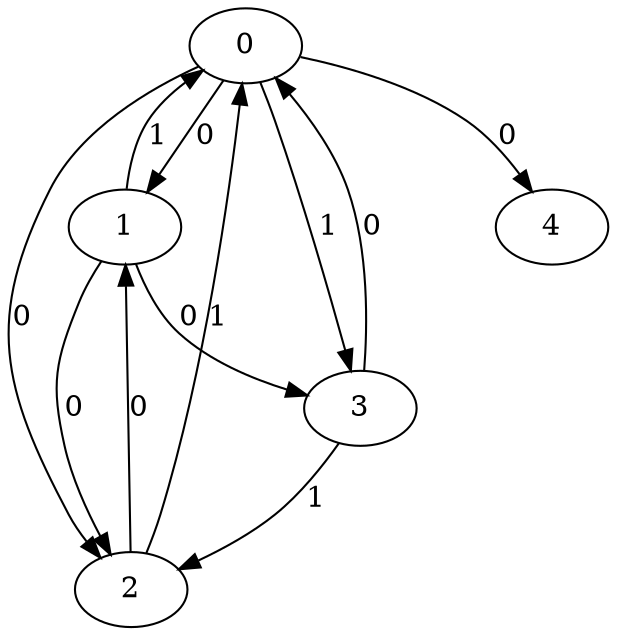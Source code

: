 // Source:4399 Canonical: -1 0 0 1 0 1 -1 0 0 -1 1 0 -1 -1 -1 0 -1 1 -1 -1 -1 -1 -1 -1 -1
digraph HRA_from_4399_graph_000 {
  0 -> 1 [label="0"];
  0 -> 2 [label="0"];
  0 -> 3 [label="1"];
  1 -> 0 [label="1"];
  1 -> 2 [label="0"];
  1 -> 3 [label="0"];
  2 -> 0 [label="1"];
  2 -> 1 [label="0"];
  3 -> 0 [label="0"];
  3 -> 2 [label="1"];
  0 -> 4 [label="0"];
}

// Source:4399 Canonical: -1 0 0 1 0 1 -1 0 0 -1 1 0 -1 -1 -1 0 -1 1 -1 -1 0 -1 -1 -1 -1
digraph HRA_from_4399_graph_001 {
  0 -> 1 [label="0"];
  0 -> 2 [label="0"];
  0 -> 3 [label="1"];
  1 -> 0 [label="1"];
  1 -> 2 [label="0"];
  1 -> 3 [label="0"];
  2 -> 0 [label="1"];
  2 -> 1 [label="0"];
  3 -> 0 [label="0"];
  3 -> 2 [label="1"];
  0 -> 4 [label="0"];
  4 -> 0 [label="0"];
}

// Source:4399 Canonical: -1 0 0 1 -1 1 -1 0 0 0 1 0 -1 -1 -1 0 -1 1 -1 -1 -1 -1 -1 -1 -1
digraph HRA_from_4399_graph_002 {
  0 -> 1 [label="0"];
  0 -> 2 [label="0"];
  0 -> 3 [label="1"];
  1 -> 0 [label="1"];
  1 -> 2 [label="0"];
  1 -> 3 [label="0"];
  2 -> 0 [label="1"];
  2 -> 1 [label="0"];
  3 -> 0 [label="0"];
  3 -> 2 [label="1"];
  1 -> 4 [label="0"];
}

// Source:4399 Canonical: -1 0 0 1 0 1 -1 0 0 0 1 0 -1 -1 -1 0 -1 1 -1 -1 -1 -1 -1 -1 -1
digraph HRA_from_4399_graph_003 {
  0 -> 1 [label="0"];
  0 -> 2 [label="0"];
  0 -> 3 [label="1"];
  1 -> 0 [label="1"];
  1 -> 2 [label="0"];
  1 -> 3 [label="0"];
  2 -> 0 [label="1"];
  2 -> 1 [label="0"];
  3 -> 0 [label="0"];
  3 -> 2 [label="1"];
  0 -> 4 [label="0"];
  1 -> 4 [label="0"];
}

// Source:4399 Canonical: -1 0 0 1 -1 1 -1 0 0 0 1 0 -1 -1 -1 0 -1 1 -1 -1 0 -1 -1 -1 -1
digraph HRA_from_4399_graph_004 {
  0 -> 1 [label="0"];
  0 -> 2 [label="0"];
  0 -> 3 [label="1"];
  1 -> 0 [label="1"];
  1 -> 2 [label="0"];
  1 -> 3 [label="0"];
  2 -> 0 [label="1"];
  2 -> 1 [label="0"];
  3 -> 0 [label="0"];
  3 -> 2 [label="1"];
  4 -> 0 [label="0"];
  1 -> 4 [label="0"];
}

// Source:4399 Canonical: -1 0 0 1 0 1 -1 0 0 0 1 0 -1 -1 -1 0 -1 1 -1 -1 0 -1 -1 -1 -1
digraph HRA_from_4399_graph_005 {
  0 -> 1 [label="0"];
  0 -> 2 [label="0"];
  0 -> 3 [label="1"];
  1 -> 0 [label="1"];
  1 -> 2 [label="0"];
  1 -> 3 [label="0"];
  2 -> 0 [label="1"];
  2 -> 1 [label="0"];
  3 -> 0 [label="0"];
  3 -> 2 [label="1"];
  0 -> 4 [label="0"];
  4 -> 0 [label="0"];
  1 -> 4 [label="0"];
}

// Source:4399 Canonical: -1 0 0 1 0 1 -1 0 0 -1 1 0 -1 -1 -1 0 -1 1 -1 -1 -1 0 -1 -1 -1
digraph HRA_from_4399_graph_006 {
  0 -> 1 [label="0"];
  0 -> 2 [label="0"];
  0 -> 3 [label="1"];
  1 -> 0 [label="1"];
  1 -> 2 [label="0"];
  1 -> 3 [label="0"];
  2 -> 0 [label="1"];
  2 -> 1 [label="0"];
  3 -> 0 [label="0"];
  3 -> 2 [label="1"];
  0 -> 4 [label="0"];
  4 -> 1 [label="0"];
}

// Source:4399 Canonical: -1 0 0 1 0 1 -1 0 0 -1 1 0 -1 -1 -1 0 -1 1 -1 -1 0 0 -1 -1 -1
digraph HRA_from_4399_graph_007 {
  0 -> 1 [label="0"];
  0 -> 2 [label="0"];
  0 -> 3 [label="1"];
  1 -> 0 [label="1"];
  1 -> 2 [label="0"];
  1 -> 3 [label="0"];
  2 -> 0 [label="1"];
  2 -> 1 [label="0"];
  3 -> 0 [label="0"];
  3 -> 2 [label="1"];
  0 -> 4 [label="0"];
  4 -> 0 [label="0"];
  4 -> 1 [label="0"];
}

// Source:4399 Canonical: -1 0 0 1 -1 1 -1 0 0 0 1 0 -1 -1 -1 0 -1 1 -1 -1 -1 0 -1 -1 -1
digraph HRA_from_4399_graph_008 {
  0 -> 1 [label="0"];
  0 -> 2 [label="0"];
  0 -> 3 [label="1"];
  1 -> 0 [label="1"];
  1 -> 2 [label="0"];
  1 -> 3 [label="0"];
  2 -> 0 [label="1"];
  2 -> 1 [label="0"];
  3 -> 0 [label="0"];
  3 -> 2 [label="1"];
  1 -> 4 [label="0"];
  4 -> 1 [label="0"];
}

// Source:4399 Canonical: -1 0 0 1 0 1 -1 0 0 0 1 0 -1 -1 -1 0 -1 1 -1 -1 -1 0 -1 -1 -1
digraph HRA_from_4399_graph_009 {
  0 -> 1 [label="0"];
  0 -> 2 [label="0"];
  0 -> 3 [label="1"];
  1 -> 0 [label="1"];
  1 -> 2 [label="0"];
  1 -> 3 [label="0"];
  2 -> 0 [label="1"];
  2 -> 1 [label="0"];
  3 -> 0 [label="0"];
  3 -> 2 [label="1"];
  0 -> 4 [label="0"];
  1 -> 4 [label="0"];
  4 -> 1 [label="0"];
}

// Source:4399 Canonical: -1 0 0 1 -1 1 -1 0 0 0 1 0 -1 -1 -1 0 -1 1 -1 -1 0 0 -1 -1 -1
digraph HRA_from_4399_graph_010 {
  0 -> 1 [label="0"];
  0 -> 2 [label="0"];
  0 -> 3 [label="1"];
  1 -> 0 [label="1"];
  1 -> 2 [label="0"];
  1 -> 3 [label="0"];
  2 -> 0 [label="1"];
  2 -> 1 [label="0"];
  3 -> 0 [label="0"];
  3 -> 2 [label="1"];
  4 -> 0 [label="0"];
  1 -> 4 [label="0"];
  4 -> 1 [label="0"];
}

// Source:4399 Canonical: -1 0 0 1 0 1 -1 0 0 0 1 0 -1 -1 -1 0 -1 1 -1 -1 0 0 -1 -1 -1
digraph HRA_from_4399_graph_011 {
  0 -> 1 [label="0"];
  0 -> 2 [label="0"];
  0 -> 3 [label="1"];
  1 -> 0 [label="1"];
  1 -> 2 [label="0"];
  1 -> 3 [label="0"];
  2 -> 0 [label="1"];
  2 -> 1 [label="0"];
  3 -> 0 [label="0"];
  3 -> 2 [label="1"];
  0 -> 4 [label="0"];
  4 -> 0 [label="0"];
  1 -> 4 [label="0"];
  4 -> 1 [label="0"];
}

// Source:4399 Canonical: -1 0 0 1 -1 1 -1 0 0 -1 1 0 -1 -1 0 0 -1 1 -1 -1 -1 -1 -1 -1 -1
digraph HRA_from_4399_graph_012 {
  0 -> 1 [label="0"];
  0 -> 2 [label="0"];
  0 -> 3 [label="1"];
  1 -> 0 [label="1"];
  1 -> 2 [label="0"];
  1 -> 3 [label="0"];
  2 -> 0 [label="1"];
  2 -> 1 [label="0"];
  3 -> 0 [label="0"];
  3 -> 2 [label="1"];
  2 -> 4 [label="0"];
}

// Source:4399 Canonical: -1 0 0 1 0 1 -1 0 0 -1 1 0 -1 -1 0 0 -1 1 -1 -1 -1 -1 -1 -1 -1
digraph HRA_from_4399_graph_013 {
  0 -> 1 [label="0"];
  0 -> 2 [label="0"];
  0 -> 3 [label="1"];
  1 -> 0 [label="1"];
  1 -> 2 [label="0"];
  1 -> 3 [label="0"];
  2 -> 0 [label="1"];
  2 -> 1 [label="0"];
  3 -> 0 [label="0"];
  3 -> 2 [label="1"];
  0 -> 4 [label="0"];
  2 -> 4 [label="0"];
}

// Source:4399 Canonical: -1 0 0 1 -1 1 -1 0 0 -1 1 0 -1 -1 0 0 -1 1 -1 -1 0 -1 -1 -1 -1
digraph HRA_from_4399_graph_014 {
  0 -> 1 [label="0"];
  0 -> 2 [label="0"];
  0 -> 3 [label="1"];
  1 -> 0 [label="1"];
  1 -> 2 [label="0"];
  1 -> 3 [label="0"];
  2 -> 0 [label="1"];
  2 -> 1 [label="0"];
  3 -> 0 [label="0"];
  3 -> 2 [label="1"];
  4 -> 0 [label="0"];
  2 -> 4 [label="0"];
}

// Source:4399 Canonical: -1 0 0 1 0 1 -1 0 0 -1 1 0 -1 -1 0 0 -1 1 -1 -1 0 -1 -1 -1 -1
digraph HRA_from_4399_graph_015 {
  0 -> 1 [label="0"];
  0 -> 2 [label="0"];
  0 -> 3 [label="1"];
  1 -> 0 [label="1"];
  1 -> 2 [label="0"];
  1 -> 3 [label="0"];
  2 -> 0 [label="1"];
  2 -> 1 [label="0"];
  3 -> 0 [label="0"];
  3 -> 2 [label="1"];
  0 -> 4 [label="0"];
  4 -> 0 [label="0"];
  2 -> 4 [label="0"];
}

// Source:4399 Canonical: -1 0 0 1 -1 1 -1 0 0 0 1 0 -1 -1 0 0 -1 1 -1 -1 -1 -1 -1 -1 -1
digraph HRA_from_4399_graph_016 {
  0 -> 1 [label="0"];
  0 -> 2 [label="0"];
  0 -> 3 [label="1"];
  1 -> 0 [label="1"];
  1 -> 2 [label="0"];
  1 -> 3 [label="0"];
  2 -> 0 [label="1"];
  2 -> 1 [label="0"];
  3 -> 0 [label="0"];
  3 -> 2 [label="1"];
  1 -> 4 [label="0"];
  2 -> 4 [label="0"];
}

// Source:4399 Canonical: -1 0 0 1 0 1 -1 0 0 0 1 0 -1 -1 0 0 -1 1 -1 -1 -1 -1 -1 -1 -1
digraph HRA_from_4399_graph_017 {
  0 -> 1 [label="0"];
  0 -> 2 [label="0"];
  0 -> 3 [label="1"];
  1 -> 0 [label="1"];
  1 -> 2 [label="0"];
  1 -> 3 [label="0"];
  2 -> 0 [label="1"];
  2 -> 1 [label="0"];
  3 -> 0 [label="0"];
  3 -> 2 [label="1"];
  0 -> 4 [label="0"];
  1 -> 4 [label="0"];
  2 -> 4 [label="0"];
}

// Source:4399 Canonical: -1 0 0 1 -1 1 -1 0 0 0 1 0 -1 -1 0 0 -1 1 -1 -1 0 -1 -1 -1 -1
digraph HRA_from_4399_graph_018 {
  0 -> 1 [label="0"];
  0 -> 2 [label="0"];
  0 -> 3 [label="1"];
  1 -> 0 [label="1"];
  1 -> 2 [label="0"];
  1 -> 3 [label="0"];
  2 -> 0 [label="1"];
  2 -> 1 [label="0"];
  3 -> 0 [label="0"];
  3 -> 2 [label="1"];
  4 -> 0 [label="0"];
  1 -> 4 [label="0"];
  2 -> 4 [label="0"];
}

// Source:4399 Canonical: -1 0 0 1 0 1 -1 0 0 0 1 0 -1 -1 0 0 -1 1 -1 -1 0 -1 -1 -1 -1
digraph HRA_from_4399_graph_019 {
  0 -> 1 [label="0"];
  0 -> 2 [label="0"];
  0 -> 3 [label="1"];
  1 -> 0 [label="1"];
  1 -> 2 [label="0"];
  1 -> 3 [label="0"];
  2 -> 0 [label="1"];
  2 -> 1 [label="0"];
  3 -> 0 [label="0"];
  3 -> 2 [label="1"];
  0 -> 4 [label="0"];
  4 -> 0 [label="0"];
  1 -> 4 [label="0"];
  2 -> 4 [label="0"];
}

// Source:4399 Canonical: -1 0 0 1 -1 1 -1 0 0 -1 1 0 -1 -1 0 0 -1 1 -1 -1 -1 0 -1 -1 -1
digraph HRA_from_4399_graph_020 {
  0 -> 1 [label="0"];
  0 -> 2 [label="0"];
  0 -> 3 [label="1"];
  1 -> 0 [label="1"];
  1 -> 2 [label="0"];
  1 -> 3 [label="0"];
  2 -> 0 [label="1"];
  2 -> 1 [label="0"];
  3 -> 0 [label="0"];
  3 -> 2 [label="1"];
  4 -> 1 [label="0"];
  2 -> 4 [label="0"];
}

// Source:4399 Canonical: -1 0 0 1 0 1 -1 0 0 -1 1 0 -1 -1 0 0 -1 1 -1 -1 -1 0 -1 -1 -1
digraph HRA_from_4399_graph_021 {
  0 -> 1 [label="0"];
  0 -> 2 [label="0"];
  0 -> 3 [label="1"];
  1 -> 0 [label="1"];
  1 -> 2 [label="0"];
  1 -> 3 [label="0"];
  2 -> 0 [label="1"];
  2 -> 1 [label="0"];
  3 -> 0 [label="0"];
  3 -> 2 [label="1"];
  0 -> 4 [label="0"];
  4 -> 1 [label="0"];
  2 -> 4 [label="0"];
}

// Source:4399 Canonical: -1 0 0 1 -1 1 -1 0 0 -1 1 0 -1 -1 0 0 -1 1 -1 -1 0 0 -1 -1 -1
digraph HRA_from_4399_graph_022 {
  0 -> 1 [label="0"];
  0 -> 2 [label="0"];
  0 -> 3 [label="1"];
  1 -> 0 [label="1"];
  1 -> 2 [label="0"];
  1 -> 3 [label="0"];
  2 -> 0 [label="1"];
  2 -> 1 [label="0"];
  3 -> 0 [label="0"];
  3 -> 2 [label="1"];
  4 -> 0 [label="0"];
  4 -> 1 [label="0"];
  2 -> 4 [label="0"];
}

// Source:4399 Canonical: -1 0 0 1 0 1 -1 0 0 -1 1 0 -1 -1 0 0 -1 1 -1 -1 0 0 -1 -1 -1
digraph HRA_from_4399_graph_023 {
  0 -> 1 [label="0"];
  0 -> 2 [label="0"];
  0 -> 3 [label="1"];
  1 -> 0 [label="1"];
  1 -> 2 [label="0"];
  1 -> 3 [label="0"];
  2 -> 0 [label="1"];
  2 -> 1 [label="0"];
  3 -> 0 [label="0"];
  3 -> 2 [label="1"];
  0 -> 4 [label="0"];
  4 -> 0 [label="0"];
  4 -> 1 [label="0"];
  2 -> 4 [label="0"];
}

// Source:4399 Canonical: -1 0 0 1 -1 1 -1 0 0 0 1 0 -1 -1 0 0 -1 1 -1 -1 -1 0 -1 -1 -1
digraph HRA_from_4399_graph_024 {
  0 -> 1 [label="0"];
  0 -> 2 [label="0"];
  0 -> 3 [label="1"];
  1 -> 0 [label="1"];
  1 -> 2 [label="0"];
  1 -> 3 [label="0"];
  2 -> 0 [label="1"];
  2 -> 1 [label="0"];
  3 -> 0 [label="0"];
  3 -> 2 [label="1"];
  1 -> 4 [label="0"];
  4 -> 1 [label="0"];
  2 -> 4 [label="0"];
}

// Source:4399 Canonical: -1 0 0 1 0 1 -1 0 0 0 1 0 -1 -1 0 0 -1 1 -1 -1 -1 0 -1 -1 -1
digraph HRA_from_4399_graph_025 {
  0 -> 1 [label="0"];
  0 -> 2 [label="0"];
  0 -> 3 [label="1"];
  1 -> 0 [label="1"];
  1 -> 2 [label="0"];
  1 -> 3 [label="0"];
  2 -> 0 [label="1"];
  2 -> 1 [label="0"];
  3 -> 0 [label="0"];
  3 -> 2 [label="1"];
  0 -> 4 [label="0"];
  1 -> 4 [label="0"];
  4 -> 1 [label="0"];
  2 -> 4 [label="0"];
}

// Source:4399 Canonical: -1 0 0 1 -1 1 -1 0 0 0 1 0 -1 -1 0 0 -1 1 -1 -1 0 0 -1 -1 -1
digraph HRA_from_4399_graph_026 {
  0 -> 1 [label="0"];
  0 -> 2 [label="0"];
  0 -> 3 [label="1"];
  1 -> 0 [label="1"];
  1 -> 2 [label="0"];
  1 -> 3 [label="0"];
  2 -> 0 [label="1"];
  2 -> 1 [label="0"];
  3 -> 0 [label="0"];
  3 -> 2 [label="1"];
  4 -> 0 [label="0"];
  1 -> 4 [label="0"];
  4 -> 1 [label="0"];
  2 -> 4 [label="0"];
}

// Source:4399 Canonical: -1 0 0 1 0 1 -1 0 0 0 1 0 -1 -1 0 0 -1 1 -1 -1 0 0 -1 -1 -1
digraph HRA_from_4399_graph_027 {
  0 -> 1 [label="0"];
  0 -> 2 [label="0"];
  0 -> 3 [label="1"];
  1 -> 0 [label="1"];
  1 -> 2 [label="0"];
  1 -> 3 [label="0"];
  2 -> 0 [label="1"];
  2 -> 1 [label="0"];
  3 -> 0 [label="0"];
  3 -> 2 [label="1"];
  0 -> 4 [label="0"];
  4 -> 0 [label="0"];
  1 -> 4 [label="0"];
  4 -> 1 [label="0"];
  2 -> 4 [label="0"];
}

// Source:4399 Canonical: -1 0 0 1 0 1 -1 0 0 -1 1 0 -1 -1 -1 0 -1 1 -1 -1 -1 -1 0 -1 -1
digraph HRA_from_4399_graph_028 {
  0 -> 1 [label="0"];
  0 -> 2 [label="0"];
  0 -> 3 [label="1"];
  1 -> 0 [label="1"];
  1 -> 2 [label="0"];
  1 -> 3 [label="0"];
  2 -> 0 [label="1"];
  2 -> 1 [label="0"];
  3 -> 0 [label="0"];
  3 -> 2 [label="1"];
  0 -> 4 [label="0"];
  4 -> 2 [label="0"];
}

// Source:4399 Canonical: -1 0 0 1 0 1 -1 0 0 -1 1 0 -1 -1 -1 0 -1 1 -1 -1 0 -1 0 -1 -1
digraph HRA_from_4399_graph_029 {
  0 -> 1 [label="0"];
  0 -> 2 [label="0"];
  0 -> 3 [label="1"];
  1 -> 0 [label="1"];
  1 -> 2 [label="0"];
  1 -> 3 [label="0"];
  2 -> 0 [label="1"];
  2 -> 1 [label="0"];
  3 -> 0 [label="0"];
  3 -> 2 [label="1"];
  0 -> 4 [label="0"];
  4 -> 0 [label="0"];
  4 -> 2 [label="0"];
}

// Source:4399 Canonical: -1 0 0 1 -1 1 -1 0 0 0 1 0 -1 -1 -1 0 -1 1 -1 -1 -1 -1 0 -1 -1
digraph HRA_from_4399_graph_030 {
  0 -> 1 [label="0"];
  0 -> 2 [label="0"];
  0 -> 3 [label="1"];
  1 -> 0 [label="1"];
  1 -> 2 [label="0"];
  1 -> 3 [label="0"];
  2 -> 0 [label="1"];
  2 -> 1 [label="0"];
  3 -> 0 [label="0"];
  3 -> 2 [label="1"];
  1 -> 4 [label="0"];
  4 -> 2 [label="0"];
}

// Source:4399 Canonical: -1 0 0 1 0 1 -1 0 0 0 1 0 -1 -1 -1 0 -1 1 -1 -1 -1 -1 0 -1 -1
digraph HRA_from_4399_graph_031 {
  0 -> 1 [label="0"];
  0 -> 2 [label="0"];
  0 -> 3 [label="1"];
  1 -> 0 [label="1"];
  1 -> 2 [label="0"];
  1 -> 3 [label="0"];
  2 -> 0 [label="1"];
  2 -> 1 [label="0"];
  3 -> 0 [label="0"];
  3 -> 2 [label="1"];
  0 -> 4 [label="0"];
  1 -> 4 [label="0"];
  4 -> 2 [label="0"];
}

// Source:4399 Canonical: -1 0 0 1 -1 1 -1 0 0 0 1 0 -1 -1 -1 0 -1 1 -1 -1 0 -1 0 -1 -1
digraph HRA_from_4399_graph_032 {
  0 -> 1 [label="0"];
  0 -> 2 [label="0"];
  0 -> 3 [label="1"];
  1 -> 0 [label="1"];
  1 -> 2 [label="0"];
  1 -> 3 [label="0"];
  2 -> 0 [label="1"];
  2 -> 1 [label="0"];
  3 -> 0 [label="0"];
  3 -> 2 [label="1"];
  4 -> 0 [label="0"];
  1 -> 4 [label="0"];
  4 -> 2 [label="0"];
}

// Source:4399 Canonical: -1 0 0 1 0 1 -1 0 0 0 1 0 -1 -1 -1 0 -1 1 -1 -1 0 -1 0 -1 -1
digraph HRA_from_4399_graph_033 {
  0 -> 1 [label="0"];
  0 -> 2 [label="0"];
  0 -> 3 [label="1"];
  1 -> 0 [label="1"];
  1 -> 2 [label="0"];
  1 -> 3 [label="0"];
  2 -> 0 [label="1"];
  2 -> 1 [label="0"];
  3 -> 0 [label="0"];
  3 -> 2 [label="1"];
  0 -> 4 [label="0"];
  4 -> 0 [label="0"];
  1 -> 4 [label="0"];
  4 -> 2 [label="0"];
}

// Source:4399 Canonical: -1 0 0 1 0 1 -1 0 0 -1 1 0 -1 -1 -1 0 -1 1 -1 -1 -1 0 0 -1 -1
digraph HRA_from_4399_graph_034 {
  0 -> 1 [label="0"];
  0 -> 2 [label="0"];
  0 -> 3 [label="1"];
  1 -> 0 [label="1"];
  1 -> 2 [label="0"];
  1 -> 3 [label="0"];
  2 -> 0 [label="1"];
  2 -> 1 [label="0"];
  3 -> 0 [label="0"];
  3 -> 2 [label="1"];
  0 -> 4 [label="0"];
  4 -> 1 [label="0"];
  4 -> 2 [label="0"];
}

// Source:4399 Canonical: -1 0 0 1 0 1 -1 0 0 -1 1 0 -1 -1 -1 0 -1 1 -1 -1 0 0 0 -1 -1
digraph HRA_from_4399_graph_035 {
  0 -> 1 [label="0"];
  0 -> 2 [label="0"];
  0 -> 3 [label="1"];
  1 -> 0 [label="1"];
  1 -> 2 [label="0"];
  1 -> 3 [label="0"];
  2 -> 0 [label="1"];
  2 -> 1 [label="0"];
  3 -> 0 [label="0"];
  3 -> 2 [label="1"];
  0 -> 4 [label="0"];
  4 -> 0 [label="0"];
  4 -> 1 [label="0"];
  4 -> 2 [label="0"];
}

// Source:4399 Canonical: -1 0 0 1 -1 1 -1 0 0 0 1 0 -1 -1 -1 0 -1 1 -1 -1 -1 0 0 -1 -1
digraph HRA_from_4399_graph_036 {
  0 -> 1 [label="0"];
  0 -> 2 [label="0"];
  0 -> 3 [label="1"];
  1 -> 0 [label="1"];
  1 -> 2 [label="0"];
  1 -> 3 [label="0"];
  2 -> 0 [label="1"];
  2 -> 1 [label="0"];
  3 -> 0 [label="0"];
  3 -> 2 [label="1"];
  1 -> 4 [label="0"];
  4 -> 1 [label="0"];
  4 -> 2 [label="0"];
}

// Source:4399 Canonical: -1 0 0 1 0 1 -1 0 0 0 1 0 -1 -1 -1 0 -1 1 -1 -1 -1 0 0 -1 -1
digraph HRA_from_4399_graph_037 {
  0 -> 1 [label="0"];
  0 -> 2 [label="0"];
  0 -> 3 [label="1"];
  1 -> 0 [label="1"];
  1 -> 2 [label="0"];
  1 -> 3 [label="0"];
  2 -> 0 [label="1"];
  2 -> 1 [label="0"];
  3 -> 0 [label="0"];
  3 -> 2 [label="1"];
  0 -> 4 [label="0"];
  1 -> 4 [label="0"];
  4 -> 1 [label="0"];
  4 -> 2 [label="0"];
}

// Source:4399 Canonical: -1 0 0 1 -1 1 -1 0 0 0 1 0 -1 -1 -1 0 -1 1 -1 -1 0 0 0 -1 -1
digraph HRA_from_4399_graph_038 {
  0 -> 1 [label="0"];
  0 -> 2 [label="0"];
  0 -> 3 [label="1"];
  1 -> 0 [label="1"];
  1 -> 2 [label="0"];
  1 -> 3 [label="0"];
  2 -> 0 [label="1"];
  2 -> 1 [label="0"];
  3 -> 0 [label="0"];
  3 -> 2 [label="1"];
  4 -> 0 [label="0"];
  1 -> 4 [label="0"];
  4 -> 1 [label="0"];
  4 -> 2 [label="0"];
}

// Source:4399 Canonical: -1 0 0 1 0 1 -1 0 0 0 1 0 -1 -1 -1 0 -1 1 -1 -1 0 0 0 -1 -1
digraph HRA_from_4399_graph_039 {
  0 -> 1 [label="0"];
  0 -> 2 [label="0"];
  0 -> 3 [label="1"];
  1 -> 0 [label="1"];
  1 -> 2 [label="0"];
  1 -> 3 [label="0"];
  2 -> 0 [label="1"];
  2 -> 1 [label="0"];
  3 -> 0 [label="0"];
  3 -> 2 [label="1"];
  0 -> 4 [label="0"];
  4 -> 0 [label="0"];
  1 -> 4 [label="0"];
  4 -> 1 [label="0"];
  4 -> 2 [label="0"];
}

// Source:4399 Canonical: -1 0 0 1 -1 1 -1 0 0 -1 1 0 -1 -1 0 0 -1 1 -1 -1 -1 -1 0 -1 -1
digraph HRA_from_4399_graph_040 {
  0 -> 1 [label="0"];
  0 -> 2 [label="0"];
  0 -> 3 [label="1"];
  1 -> 0 [label="1"];
  1 -> 2 [label="0"];
  1 -> 3 [label="0"];
  2 -> 0 [label="1"];
  2 -> 1 [label="0"];
  3 -> 0 [label="0"];
  3 -> 2 [label="1"];
  2 -> 4 [label="0"];
  4 -> 2 [label="0"];
}

// Source:4399 Canonical: -1 0 0 1 0 1 -1 0 0 -1 1 0 -1 -1 0 0 -1 1 -1 -1 -1 -1 0 -1 -1
digraph HRA_from_4399_graph_041 {
  0 -> 1 [label="0"];
  0 -> 2 [label="0"];
  0 -> 3 [label="1"];
  1 -> 0 [label="1"];
  1 -> 2 [label="0"];
  1 -> 3 [label="0"];
  2 -> 0 [label="1"];
  2 -> 1 [label="0"];
  3 -> 0 [label="0"];
  3 -> 2 [label="1"];
  0 -> 4 [label="0"];
  2 -> 4 [label="0"];
  4 -> 2 [label="0"];
}

// Source:4399 Canonical: -1 0 0 1 -1 1 -1 0 0 -1 1 0 -1 -1 0 0 -1 1 -1 -1 0 -1 0 -1 -1
digraph HRA_from_4399_graph_042 {
  0 -> 1 [label="0"];
  0 -> 2 [label="0"];
  0 -> 3 [label="1"];
  1 -> 0 [label="1"];
  1 -> 2 [label="0"];
  1 -> 3 [label="0"];
  2 -> 0 [label="1"];
  2 -> 1 [label="0"];
  3 -> 0 [label="0"];
  3 -> 2 [label="1"];
  4 -> 0 [label="0"];
  2 -> 4 [label="0"];
  4 -> 2 [label="0"];
}

// Source:4399 Canonical: -1 0 0 1 0 1 -1 0 0 -1 1 0 -1 -1 0 0 -1 1 -1 -1 0 -1 0 -1 -1
digraph HRA_from_4399_graph_043 {
  0 -> 1 [label="0"];
  0 -> 2 [label="0"];
  0 -> 3 [label="1"];
  1 -> 0 [label="1"];
  1 -> 2 [label="0"];
  1 -> 3 [label="0"];
  2 -> 0 [label="1"];
  2 -> 1 [label="0"];
  3 -> 0 [label="0"];
  3 -> 2 [label="1"];
  0 -> 4 [label="0"];
  4 -> 0 [label="0"];
  2 -> 4 [label="0"];
  4 -> 2 [label="0"];
}

// Source:4399 Canonical: -1 0 0 1 -1 1 -1 0 0 0 1 0 -1 -1 0 0 -1 1 -1 -1 -1 -1 0 -1 -1
digraph HRA_from_4399_graph_044 {
  0 -> 1 [label="0"];
  0 -> 2 [label="0"];
  0 -> 3 [label="1"];
  1 -> 0 [label="1"];
  1 -> 2 [label="0"];
  1 -> 3 [label="0"];
  2 -> 0 [label="1"];
  2 -> 1 [label="0"];
  3 -> 0 [label="0"];
  3 -> 2 [label="1"];
  1 -> 4 [label="0"];
  2 -> 4 [label="0"];
  4 -> 2 [label="0"];
}

// Source:4399 Canonical: -1 0 0 1 0 1 -1 0 0 0 1 0 -1 -1 0 0 -1 1 -1 -1 -1 -1 0 -1 -1
digraph HRA_from_4399_graph_045 {
  0 -> 1 [label="0"];
  0 -> 2 [label="0"];
  0 -> 3 [label="1"];
  1 -> 0 [label="1"];
  1 -> 2 [label="0"];
  1 -> 3 [label="0"];
  2 -> 0 [label="1"];
  2 -> 1 [label="0"];
  3 -> 0 [label="0"];
  3 -> 2 [label="1"];
  0 -> 4 [label="0"];
  1 -> 4 [label="0"];
  2 -> 4 [label="0"];
  4 -> 2 [label="0"];
}

// Source:4399 Canonical: -1 0 0 1 -1 1 -1 0 0 0 1 0 -1 -1 0 0 -1 1 -1 -1 0 -1 0 -1 -1
digraph HRA_from_4399_graph_046 {
  0 -> 1 [label="0"];
  0 -> 2 [label="0"];
  0 -> 3 [label="1"];
  1 -> 0 [label="1"];
  1 -> 2 [label="0"];
  1 -> 3 [label="0"];
  2 -> 0 [label="1"];
  2 -> 1 [label="0"];
  3 -> 0 [label="0"];
  3 -> 2 [label="1"];
  4 -> 0 [label="0"];
  1 -> 4 [label="0"];
  2 -> 4 [label="0"];
  4 -> 2 [label="0"];
}

// Source:4399 Canonical: -1 0 0 1 0 1 -1 0 0 0 1 0 -1 -1 0 0 -1 1 -1 -1 0 -1 0 -1 -1
digraph HRA_from_4399_graph_047 {
  0 -> 1 [label="0"];
  0 -> 2 [label="0"];
  0 -> 3 [label="1"];
  1 -> 0 [label="1"];
  1 -> 2 [label="0"];
  1 -> 3 [label="0"];
  2 -> 0 [label="1"];
  2 -> 1 [label="0"];
  3 -> 0 [label="0"];
  3 -> 2 [label="1"];
  0 -> 4 [label="0"];
  4 -> 0 [label="0"];
  1 -> 4 [label="0"];
  2 -> 4 [label="0"];
  4 -> 2 [label="0"];
}

// Source:4399 Canonical: -1 0 0 1 -1 1 -1 0 0 -1 1 0 -1 -1 0 0 -1 1 -1 -1 -1 0 0 -1 -1
digraph HRA_from_4399_graph_048 {
  0 -> 1 [label="0"];
  0 -> 2 [label="0"];
  0 -> 3 [label="1"];
  1 -> 0 [label="1"];
  1 -> 2 [label="0"];
  1 -> 3 [label="0"];
  2 -> 0 [label="1"];
  2 -> 1 [label="0"];
  3 -> 0 [label="0"];
  3 -> 2 [label="1"];
  4 -> 1 [label="0"];
  2 -> 4 [label="0"];
  4 -> 2 [label="0"];
}

// Source:4399 Canonical: -1 0 0 1 0 1 -1 0 0 -1 1 0 -1 -1 0 0 -1 1 -1 -1 -1 0 0 -1 -1
digraph HRA_from_4399_graph_049 {
  0 -> 1 [label="0"];
  0 -> 2 [label="0"];
  0 -> 3 [label="1"];
  1 -> 0 [label="1"];
  1 -> 2 [label="0"];
  1 -> 3 [label="0"];
  2 -> 0 [label="1"];
  2 -> 1 [label="0"];
  3 -> 0 [label="0"];
  3 -> 2 [label="1"];
  0 -> 4 [label="0"];
  4 -> 1 [label="0"];
  2 -> 4 [label="0"];
  4 -> 2 [label="0"];
}

// Source:4399 Canonical: -1 0 0 1 -1 1 -1 0 0 -1 1 0 -1 -1 0 0 -1 1 -1 -1 0 0 0 -1 -1
digraph HRA_from_4399_graph_050 {
  0 -> 1 [label="0"];
  0 -> 2 [label="0"];
  0 -> 3 [label="1"];
  1 -> 0 [label="1"];
  1 -> 2 [label="0"];
  1 -> 3 [label="0"];
  2 -> 0 [label="1"];
  2 -> 1 [label="0"];
  3 -> 0 [label="0"];
  3 -> 2 [label="1"];
  4 -> 0 [label="0"];
  4 -> 1 [label="0"];
  2 -> 4 [label="0"];
  4 -> 2 [label="0"];
}

// Source:4399 Canonical: -1 0 0 1 0 1 -1 0 0 -1 1 0 -1 -1 0 0 -1 1 -1 -1 0 0 0 -1 -1
digraph HRA_from_4399_graph_051 {
  0 -> 1 [label="0"];
  0 -> 2 [label="0"];
  0 -> 3 [label="1"];
  1 -> 0 [label="1"];
  1 -> 2 [label="0"];
  1 -> 3 [label="0"];
  2 -> 0 [label="1"];
  2 -> 1 [label="0"];
  3 -> 0 [label="0"];
  3 -> 2 [label="1"];
  0 -> 4 [label="0"];
  4 -> 0 [label="0"];
  4 -> 1 [label="0"];
  2 -> 4 [label="0"];
  4 -> 2 [label="0"];
}

// Source:4399 Canonical: -1 0 0 1 -1 1 -1 0 0 0 1 0 -1 -1 0 0 -1 1 -1 -1 -1 0 0 -1 -1
digraph HRA_from_4399_graph_052 {
  0 -> 1 [label="0"];
  0 -> 2 [label="0"];
  0 -> 3 [label="1"];
  1 -> 0 [label="1"];
  1 -> 2 [label="0"];
  1 -> 3 [label="0"];
  2 -> 0 [label="1"];
  2 -> 1 [label="0"];
  3 -> 0 [label="0"];
  3 -> 2 [label="1"];
  1 -> 4 [label="0"];
  4 -> 1 [label="0"];
  2 -> 4 [label="0"];
  4 -> 2 [label="0"];
}

// Source:4399 Canonical: -1 0 0 1 0 1 -1 0 0 0 1 0 -1 -1 0 0 -1 1 -1 -1 -1 0 0 -1 -1
digraph HRA_from_4399_graph_053 {
  0 -> 1 [label="0"];
  0 -> 2 [label="0"];
  0 -> 3 [label="1"];
  1 -> 0 [label="1"];
  1 -> 2 [label="0"];
  1 -> 3 [label="0"];
  2 -> 0 [label="1"];
  2 -> 1 [label="0"];
  3 -> 0 [label="0"];
  3 -> 2 [label="1"];
  0 -> 4 [label="0"];
  1 -> 4 [label="0"];
  4 -> 1 [label="0"];
  2 -> 4 [label="0"];
  4 -> 2 [label="0"];
}

// Source:4399 Canonical: -1 0 0 1 -1 1 -1 0 0 0 1 0 -1 -1 0 0 -1 1 -1 -1 0 0 0 -1 -1
digraph HRA_from_4399_graph_054 {
  0 -> 1 [label="0"];
  0 -> 2 [label="0"];
  0 -> 3 [label="1"];
  1 -> 0 [label="1"];
  1 -> 2 [label="0"];
  1 -> 3 [label="0"];
  2 -> 0 [label="1"];
  2 -> 1 [label="0"];
  3 -> 0 [label="0"];
  3 -> 2 [label="1"];
  4 -> 0 [label="0"];
  1 -> 4 [label="0"];
  4 -> 1 [label="0"];
  2 -> 4 [label="0"];
  4 -> 2 [label="0"];
}

// Source:4399 Canonical: -1 0 0 1 0 1 -1 0 0 0 1 0 -1 -1 0 0 -1 1 -1 -1 0 0 0 -1 -1
digraph HRA_from_4399_graph_055 {
  0 -> 1 [label="0"];
  0 -> 2 [label="0"];
  0 -> 3 [label="1"];
  1 -> 0 [label="1"];
  1 -> 2 [label="0"];
  1 -> 3 [label="0"];
  2 -> 0 [label="1"];
  2 -> 1 [label="0"];
  3 -> 0 [label="0"];
  3 -> 2 [label="1"];
  0 -> 4 [label="0"];
  4 -> 0 [label="0"];
  1 -> 4 [label="0"];
  4 -> 1 [label="0"];
  2 -> 4 [label="0"];
  4 -> 2 [label="0"];
}

// Source:4399 Canonical: -1 0 0 1 -1 1 -1 0 0 -1 1 0 -1 -1 -1 0 -1 1 -1 0 -1 -1 -1 -1 -1
digraph HRA_from_4399_graph_056 {
  0 -> 1 [label="0"];
  0 -> 2 [label="0"];
  0 -> 3 [label="1"];
  1 -> 0 [label="1"];
  1 -> 2 [label="0"];
  1 -> 3 [label="0"];
  2 -> 0 [label="1"];
  2 -> 1 [label="0"];
  3 -> 0 [label="0"];
  3 -> 2 [label="1"];
  3 -> 4 [label="0"];
}

// Source:4399 Canonical: -1 0 0 1 0 1 -1 0 0 -1 1 0 -1 -1 -1 0 -1 1 -1 0 -1 -1 -1 -1 -1
digraph HRA_from_4399_graph_057 {
  0 -> 1 [label="0"];
  0 -> 2 [label="0"];
  0 -> 3 [label="1"];
  1 -> 0 [label="1"];
  1 -> 2 [label="0"];
  1 -> 3 [label="0"];
  2 -> 0 [label="1"];
  2 -> 1 [label="0"];
  3 -> 0 [label="0"];
  3 -> 2 [label="1"];
  0 -> 4 [label="0"];
  3 -> 4 [label="0"];
}

// Source:4399 Canonical: -1 0 0 1 -1 1 -1 0 0 -1 1 0 -1 -1 -1 0 -1 1 -1 0 0 -1 -1 -1 -1
digraph HRA_from_4399_graph_058 {
  0 -> 1 [label="0"];
  0 -> 2 [label="0"];
  0 -> 3 [label="1"];
  1 -> 0 [label="1"];
  1 -> 2 [label="0"];
  1 -> 3 [label="0"];
  2 -> 0 [label="1"];
  2 -> 1 [label="0"];
  3 -> 0 [label="0"];
  3 -> 2 [label="1"];
  4 -> 0 [label="0"];
  3 -> 4 [label="0"];
}

// Source:4399 Canonical: -1 0 0 1 0 1 -1 0 0 -1 1 0 -1 -1 -1 0 -1 1 -1 0 0 -1 -1 -1 -1
digraph HRA_from_4399_graph_059 {
  0 -> 1 [label="0"];
  0 -> 2 [label="0"];
  0 -> 3 [label="1"];
  1 -> 0 [label="1"];
  1 -> 2 [label="0"];
  1 -> 3 [label="0"];
  2 -> 0 [label="1"];
  2 -> 1 [label="0"];
  3 -> 0 [label="0"];
  3 -> 2 [label="1"];
  0 -> 4 [label="0"];
  4 -> 0 [label="0"];
  3 -> 4 [label="0"];
}

// Source:4399 Canonical: -1 0 0 1 -1 1 -1 0 0 0 1 0 -1 -1 -1 0 -1 1 -1 0 -1 -1 -1 -1 -1
digraph HRA_from_4399_graph_060 {
  0 -> 1 [label="0"];
  0 -> 2 [label="0"];
  0 -> 3 [label="1"];
  1 -> 0 [label="1"];
  1 -> 2 [label="0"];
  1 -> 3 [label="0"];
  2 -> 0 [label="1"];
  2 -> 1 [label="0"];
  3 -> 0 [label="0"];
  3 -> 2 [label="1"];
  1 -> 4 [label="0"];
  3 -> 4 [label="0"];
}

// Source:4399 Canonical: -1 0 0 1 0 1 -1 0 0 0 1 0 -1 -1 -1 0 -1 1 -1 0 -1 -1 -1 -1 -1
digraph HRA_from_4399_graph_061 {
  0 -> 1 [label="0"];
  0 -> 2 [label="0"];
  0 -> 3 [label="1"];
  1 -> 0 [label="1"];
  1 -> 2 [label="0"];
  1 -> 3 [label="0"];
  2 -> 0 [label="1"];
  2 -> 1 [label="0"];
  3 -> 0 [label="0"];
  3 -> 2 [label="1"];
  0 -> 4 [label="0"];
  1 -> 4 [label="0"];
  3 -> 4 [label="0"];
}

// Source:4399 Canonical: -1 0 0 1 -1 1 -1 0 0 0 1 0 -1 -1 -1 0 -1 1 -1 0 0 -1 -1 -1 -1
digraph HRA_from_4399_graph_062 {
  0 -> 1 [label="0"];
  0 -> 2 [label="0"];
  0 -> 3 [label="1"];
  1 -> 0 [label="1"];
  1 -> 2 [label="0"];
  1 -> 3 [label="0"];
  2 -> 0 [label="1"];
  2 -> 1 [label="0"];
  3 -> 0 [label="0"];
  3 -> 2 [label="1"];
  4 -> 0 [label="0"];
  1 -> 4 [label="0"];
  3 -> 4 [label="0"];
}

// Source:4399 Canonical: -1 0 0 1 0 1 -1 0 0 0 1 0 -1 -1 -1 0 -1 1 -1 0 0 -1 -1 -1 -1
digraph HRA_from_4399_graph_063 {
  0 -> 1 [label="0"];
  0 -> 2 [label="0"];
  0 -> 3 [label="1"];
  1 -> 0 [label="1"];
  1 -> 2 [label="0"];
  1 -> 3 [label="0"];
  2 -> 0 [label="1"];
  2 -> 1 [label="0"];
  3 -> 0 [label="0"];
  3 -> 2 [label="1"];
  0 -> 4 [label="0"];
  4 -> 0 [label="0"];
  1 -> 4 [label="0"];
  3 -> 4 [label="0"];
}

// Source:4399 Canonical: -1 0 0 1 -1 1 -1 0 0 -1 1 0 -1 -1 -1 0 -1 1 -1 0 -1 0 -1 -1 -1
digraph HRA_from_4399_graph_064 {
  0 -> 1 [label="0"];
  0 -> 2 [label="0"];
  0 -> 3 [label="1"];
  1 -> 0 [label="1"];
  1 -> 2 [label="0"];
  1 -> 3 [label="0"];
  2 -> 0 [label="1"];
  2 -> 1 [label="0"];
  3 -> 0 [label="0"];
  3 -> 2 [label="1"];
  4 -> 1 [label="0"];
  3 -> 4 [label="0"];
}

// Source:4399 Canonical: -1 0 0 1 0 1 -1 0 0 -1 1 0 -1 -1 -1 0 -1 1 -1 0 -1 0 -1 -1 -1
digraph HRA_from_4399_graph_065 {
  0 -> 1 [label="0"];
  0 -> 2 [label="0"];
  0 -> 3 [label="1"];
  1 -> 0 [label="1"];
  1 -> 2 [label="0"];
  1 -> 3 [label="0"];
  2 -> 0 [label="1"];
  2 -> 1 [label="0"];
  3 -> 0 [label="0"];
  3 -> 2 [label="1"];
  0 -> 4 [label="0"];
  4 -> 1 [label="0"];
  3 -> 4 [label="0"];
}

// Source:4399 Canonical: -1 0 0 1 -1 1 -1 0 0 -1 1 0 -1 -1 -1 0 -1 1 -1 0 0 0 -1 -1 -1
digraph HRA_from_4399_graph_066 {
  0 -> 1 [label="0"];
  0 -> 2 [label="0"];
  0 -> 3 [label="1"];
  1 -> 0 [label="1"];
  1 -> 2 [label="0"];
  1 -> 3 [label="0"];
  2 -> 0 [label="1"];
  2 -> 1 [label="0"];
  3 -> 0 [label="0"];
  3 -> 2 [label="1"];
  4 -> 0 [label="0"];
  4 -> 1 [label="0"];
  3 -> 4 [label="0"];
}

// Source:4399 Canonical: -1 0 0 1 0 1 -1 0 0 -1 1 0 -1 -1 -1 0 -1 1 -1 0 0 0 -1 -1 -1
digraph HRA_from_4399_graph_067 {
  0 -> 1 [label="0"];
  0 -> 2 [label="0"];
  0 -> 3 [label="1"];
  1 -> 0 [label="1"];
  1 -> 2 [label="0"];
  1 -> 3 [label="0"];
  2 -> 0 [label="1"];
  2 -> 1 [label="0"];
  3 -> 0 [label="0"];
  3 -> 2 [label="1"];
  0 -> 4 [label="0"];
  4 -> 0 [label="0"];
  4 -> 1 [label="0"];
  3 -> 4 [label="0"];
}

// Source:4399 Canonical: -1 0 0 1 -1 1 -1 0 0 0 1 0 -1 -1 -1 0 -1 1 -1 0 -1 0 -1 -1 -1
digraph HRA_from_4399_graph_068 {
  0 -> 1 [label="0"];
  0 -> 2 [label="0"];
  0 -> 3 [label="1"];
  1 -> 0 [label="1"];
  1 -> 2 [label="0"];
  1 -> 3 [label="0"];
  2 -> 0 [label="1"];
  2 -> 1 [label="0"];
  3 -> 0 [label="0"];
  3 -> 2 [label="1"];
  1 -> 4 [label="0"];
  4 -> 1 [label="0"];
  3 -> 4 [label="0"];
}

// Source:4399 Canonical: -1 0 0 1 0 1 -1 0 0 0 1 0 -1 -1 -1 0 -1 1 -1 0 -1 0 -1 -1 -1
digraph HRA_from_4399_graph_069 {
  0 -> 1 [label="0"];
  0 -> 2 [label="0"];
  0 -> 3 [label="1"];
  1 -> 0 [label="1"];
  1 -> 2 [label="0"];
  1 -> 3 [label="0"];
  2 -> 0 [label="1"];
  2 -> 1 [label="0"];
  3 -> 0 [label="0"];
  3 -> 2 [label="1"];
  0 -> 4 [label="0"];
  1 -> 4 [label="0"];
  4 -> 1 [label="0"];
  3 -> 4 [label="0"];
}

// Source:4399 Canonical: -1 0 0 1 -1 1 -1 0 0 0 1 0 -1 -1 -1 0 -1 1 -1 0 0 0 -1 -1 -1
digraph HRA_from_4399_graph_070 {
  0 -> 1 [label="0"];
  0 -> 2 [label="0"];
  0 -> 3 [label="1"];
  1 -> 0 [label="1"];
  1 -> 2 [label="0"];
  1 -> 3 [label="0"];
  2 -> 0 [label="1"];
  2 -> 1 [label="0"];
  3 -> 0 [label="0"];
  3 -> 2 [label="1"];
  4 -> 0 [label="0"];
  1 -> 4 [label="0"];
  4 -> 1 [label="0"];
  3 -> 4 [label="0"];
}

// Source:4399 Canonical: -1 0 0 1 0 1 -1 0 0 0 1 0 -1 -1 -1 0 -1 1 -1 0 0 0 -1 -1 -1
digraph HRA_from_4399_graph_071 {
  0 -> 1 [label="0"];
  0 -> 2 [label="0"];
  0 -> 3 [label="1"];
  1 -> 0 [label="1"];
  1 -> 2 [label="0"];
  1 -> 3 [label="0"];
  2 -> 0 [label="1"];
  2 -> 1 [label="0"];
  3 -> 0 [label="0"];
  3 -> 2 [label="1"];
  0 -> 4 [label="0"];
  4 -> 0 [label="0"];
  1 -> 4 [label="0"];
  4 -> 1 [label="0"];
  3 -> 4 [label="0"];
}

// Source:4399 Canonical: -1 0 0 1 -1 1 -1 0 0 -1 1 0 -1 -1 0 0 -1 1 -1 0 -1 -1 -1 -1 -1
digraph HRA_from_4399_graph_072 {
  0 -> 1 [label="0"];
  0 -> 2 [label="0"];
  0 -> 3 [label="1"];
  1 -> 0 [label="1"];
  1 -> 2 [label="0"];
  1 -> 3 [label="0"];
  2 -> 0 [label="1"];
  2 -> 1 [label="0"];
  3 -> 0 [label="0"];
  3 -> 2 [label="1"];
  2 -> 4 [label="0"];
  3 -> 4 [label="0"];
}

// Source:4399 Canonical: -1 0 0 1 0 1 -1 0 0 -1 1 0 -1 -1 0 0 -1 1 -1 0 -1 -1 -1 -1 -1
digraph HRA_from_4399_graph_073 {
  0 -> 1 [label="0"];
  0 -> 2 [label="0"];
  0 -> 3 [label="1"];
  1 -> 0 [label="1"];
  1 -> 2 [label="0"];
  1 -> 3 [label="0"];
  2 -> 0 [label="1"];
  2 -> 1 [label="0"];
  3 -> 0 [label="0"];
  3 -> 2 [label="1"];
  0 -> 4 [label="0"];
  2 -> 4 [label="0"];
  3 -> 4 [label="0"];
}

// Source:4399 Canonical: -1 0 0 1 -1 1 -1 0 0 -1 1 0 -1 -1 0 0 -1 1 -1 0 0 -1 -1 -1 -1
digraph HRA_from_4399_graph_074 {
  0 -> 1 [label="0"];
  0 -> 2 [label="0"];
  0 -> 3 [label="1"];
  1 -> 0 [label="1"];
  1 -> 2 [label="0"];
  1 -> 3 [label="0"];
  2 -> 0 [label="1"];
  2 -> 1 [label="0"];
  3 -> 0 [label="0"];
  3 -> 2 [label="1"];
  4 -> 0 [label="0"];
  2 -> 4 [label="0"];
  3 -> 4 [label="0"];
}

// Source:4399 Canonical: -1 0 0 1 0 1 -1 0 0 -1 1 0 -1 -1 0 0 -1 1 -1 0 0 -1 -1 -1 -1
digraph HRA_from_4399_graph_075 {
  0 -> 1 [label="0"];
  0 -> 2 [label="0"];
  0 -> 3 [label="1"];
  1 -> 0 [label="1"];
  1 -> 2 [label="0"];
  1 -> 3 [label="0"];
  2 -> 0 [label="1"];
  2 -> 1 [label="0"];
  3 -> 0 [label="0"];
  3 -> 2 [label="1"];
  0 -> 4 [label="0"];
  4 -> 0 [label="0"];
  2 -> 4 [label="0"];
  3 -> 4 [label="0"];
}

// Source:4399 Canonical: -1 0 0 1 -1 1 -1 0 0 0 1 0 -1 -1 0 0 -1 1 -1 0 -1 -1 -1 -1 -1
digraph HRA_from_4399_graph_076 {
  0 -> 1 [label="0"];
  0 -> 2 [label="0"];
  0 -> 3 [label="1"];
  1 -> 0 [label="1"];
  1 -> 2 [label="0"];
  1 -> 3 [label="0"];
  2 -> 0 [label="1"];
  2 -> 1 [label="0"];
  3 -> 0 [label="0"];
  3 -> 2 [label="1"];
  1 -> 4 [label="0"];
  2 -> 4 [label="0"];
  3 -> 4 [label="0"];
}

// Source:4399 Canonical: -1 0 0 1 0 1 -1 0 0 0 1 0 -1 -1 0 0 -1 1 -1 0 -1 -1 -1 -1 -1
digraph HRA_from_4399_graph_077 {
  0 -> 1 [label="0"];
  0 -> 2 [label="0"];
  0 -> 3 [label="1"];
  1 -> 0 [label="1"];
  1 -> 2 [label="0"];
  1 -> 3 [label="0"];
  2 -> 0 [label="1"];
  2 -> 1 [label="0"];
  3 -> 0 [label="0"];
  3 -> 2 [label="1"];
  0 -> 4 [label="0"];
  1 -> 4 [label="0"];
  2 -> 4 [label="0"];
  3 -> 4 [label="0"];
}

// Source:4399 Canonical: -1 0 0 1 -1 1 -1 0 0 0 1 0 -1 -1 0 0 -1 1 -1 0 0 -1 -1 -1 -1
digraph HRA_from_4399_graph_078 {
  0 -> 1 [label="0"];
  0 -> 2 [label="0"];
  0 -> 3 [label="1"];
  1 -> 0 [label="1"];
  1 -> 2 [label="0"];
  1 -> 3 [label="0"];
  2 -> 0 [label="1"];
  2 -> 1 [label="0"];
  3 -> 0 [label="0"];
  3 -> 2 [label="1"];
  4 -> 0 [label="0"];
  1 -> 4 [label="0"];
  2 -> 4 [label="0"];
  3 -> 4 [label="0"];
}

// Source:4399 Canonical: -1 0 0 1 0 1 -1 0 0 0 1 0 -1 -1 0 0 -1 1 -1 0 0 -1 -1 -1 -1
digraph HRA_from_4399_graph_079 {
  0 -> 1 [label="0"];
  0 -> 2 [label="0"];
  0 -> 3 [label="1"];
  1 -> 0 [label="1"];
  1 -> 2 [label="0"];
  1 -> 3 [label="0"];
  2 -> 0 [label="1"];
  2 -> 1 [label="0"];
  3 -> 0 [label="0"];
  3 -> 2 [label="1"];
  0 -> 4 [label="0"];
  4 -> 0 [label="0"];
  1 -> 4 [label="0"];
  2 -> 4 [label="0"];
  3 -> 4 [label="0"];
}

// Source:4399 Canonical: -1 0 0 1 -1 1 -1 0 0 -1 1 0 -1 -1 0 0 -1 1 -1 0 -1 0 -1 -1 -1
digraph HRA_from_4399_graph_080 {
  0 -> 1 [label="0"];
  0 -> 2 [label="0"];
  0 -> 3 [label="1"];
  1 -> 0 [label="1"];
  1 -> 2 [label="0"];
  1 -> 3 [label="0"];
  2 -> 0 [label="1"];
  2 -> 1 [label="0"];
  3 -> 0 [label="0"];
  3 -> 2 [label="1"];
  4 -> 1 [label="0"];
  2 -> 4 [label="0"];
  3 -> 4 [label="0"];
}

// Source:4399 Canonical: -1 0 0 1 0 1 -1 0 0 -1 1 0 -1 -1 0 0 -1 1 -1 0 -1 0 -1 -1 -1
digraph HRA_from_4399_graph_081 {
  0 -> 1 [label="0"];
  0 -> 2 [label="0"];
  0 -> 3 [label="1"];
  1 -> 0 [label="1"];
  1 -> 2 [label="0"];
  1 -> 3 [label="0"];
  2 -> 0 [label="1"];
  2 -> 1 [label="0"];
  3 -> 0 [label="0"];
  3 -> 2 [label="1"];
  0 -> 4 [label="0"];
  4 -> 1 [label="0"];
  2 -> 4 [label="0"];
  3 -> 4 [label="0"];
}

// Source:4399 Canonical: -1 0 0 1 -1 1 -1 0 0 -1 1 0 -1 -1 0 0 -1 1 -1 0 0 0 -1 -1 -1
digraph HRA_from_4399_graph_082 {
  0 -> 1 [label="0"];
  0 -> 2 [label="0"];
  0 -> 3 [label="1"];
  1 -> 0 [label="1"];
  1 -> 2 [label="0"];
  1 -> 3 [label="0"];
  2 -> 0 [label="1"];
  2 -> 1 [label="0"];
  3 -> 0 [label="0"];
  3 -> 2 [label="1"];
  4 -> 0 [label="0"];
  4 -> 1 [label="0"];
  2 -> 4 [label="0"];
  3 -> 4 [label="0"];
}

// Source:4399 Canonical: -1 0 0 1 0 1 -1 0 0 -1 1 0 -1 -1 0 0 -1 1 -1 0 0 0 -1 -1 -1
digraph HRA_from_4399_graph_083 {
  0 -> 1 [label="0"];
  0 -> 2 [label="0"];
  0 -> 3 [label="1"];
  1 -> 0 [label="1"];
  1 -> 2 [label="0"];
  1 -> 3 [label="0"];
  2 -> 0 [label="1"];
  2 -> 1 [label="0"];
  3 -> 0 [label="0"];
  3 -> 2 [label="1"];
  0 -> 4 [label="0"];
  4 -> 0 [label="0"];
  4 -> 1 [label="0"];
  2 -> 4 [label="0"];
  3 -> 4 [label="0"];
}

// Source:4399 Canonical: -1 0 0 1 -1 1 -1 0 0 0 1 0 -1 -1 0 0 -1 1 -1 0 -1 0 -1 -1 -1
digraph HRA_from_4399_graph_084 {
  0 -> 1 [label="0"];
  0 -> 2 [label="0"];
  0 -> 3 [label="1"];
  1 -> 0 [label="1"];
  1 -> 2 [label="0"];
  1 -> 3 [label="0"];
  2 -> 0 [label="1"];
  2 -> 1 [label="0"];
  3 -> 0 [label="0"];
  3 -> 2 [label="1"];
  1 -> 4 [label="0"];
  4 -> 1 [label="0"];
  2 -> 4 [label="0"];
  3 -> 4 [label="0"];
}

// Source:4399 Canonical: -1 0 0 1 0 1 -1 0 0 0 1 0 -1 -1 0 0 -1 1 -1 0 -1 0 -1 -1 -1
digraph HRA_from_4399_graph_085 {
  0 -> 1 [label="0"];
  0 -> 2 [label="0"];
  0 -> 3 [label="1"];
  1 -> 0 [label="1"];
  1 -> 2 [label="0"];
  1 -> 3 [label="0"];
  2 -> 0 [label="1"];
  2 -> 1 [label="0"];
  3 -> 0 [label="0"];
  3 -> 2 [label="1"];
  0 -> 4 [label="0"];
  1 -> 4 [label="0"];
  4 -> 1 [label="0"];
  2 -> 4 [label="0"];
  3 -> 4 [label="0"];
}

// Source:4399 Canonical: -1 0 0 1 -1 1 -1 0 0 0 1 0 -1 -1 0 0 -1 1 -1 0 0 0 -1 -1 -1
digraph HRA_from_4399_graph_086 {
  0 -> 1 [label="0"];
  0 -> 2 [label="0"];
  0 -> 3 [label="1"];
  1 -> 0 [label="1"];
  1 -> 2 [label="0"];
  1 -> 3 [label="0"];
  2 -> 0 [label="1"];
  2 -> 1 [label="0"];
  3 -> 0 [label="0"];
  3 -> 2 [label="1"];
  4 -> 0 [label="0"];
  1 -> 4 [label="0"];
  4 -> 1 [label="0"];
  2 -> 4 [label="0"];
  3 -> 4 [label="0"];
}

// Source:4399 Canonical: -1 0 0 1 0 1 -1 0 0 0 1 0 -1 -1 0 0 -1 1 -1 0 0 0 -1 -1 -1
digraph HRA_from_4399_graph_087 {
  0 -> 1 [label="0"];
  0 -> 2 [label="0"];
  0 -> 3 [label="1"];
  1 -> 0 [label="1"];
  1 -> 2 [label="0"];
  1 -> 3 [label="0"];
  2 -> 0 [label="1"];
  2 -> 1 [label="0"];
  3 -> 0 [label="0"];
  3 -> 2 [label="1"];
  0 -> 4 [label="0"];
  4 -> 0 [label="0"];
  1 -> 4 [label="0"];
  4 -> 1 [label="0"];
  2 -> 4 [label="0"];
  3 -> 4 [label="0"];
}

// Source:4399 Canonical: -1 0 0 1 -1 1 -1 0 0 -1 1 0 -1 -1 -1 0 -1 1 -1 0 -1 -1 0 -1 -1
digraph HRA_from_4399_graph_088 {
  0 -> 1 [label="0"];
  0 -> 2 [label="0"];
  0 -> 3 [label="1"];
  1 -> 0 [label="1"];
  1 -> 2 [label="0"];
  1 -> 3 [label="0"];
  2 -> 0 [label="1"];
  2 -> 1 [label="0"];
  3 -> 0 [label="0"];
  3 -> 2 [label="1"];
  4 -> 2 [label="0"];
  3 -> 4 [label="0"];
}

// Source:4399 Canonical: -1 0 0 1 0 1 -1 0 0 -1 1 0 -1 -1 -1 0 -1 1 -1 0 -1 -1 0 -1 -1
digraph HRA_from_4399_graph_089 {
  0 -> 1 [label="0"];
  0 -> 2 [label="0"];
  0 -> 3 [label="1"];
  1 -> 0 [label="1"];
  1 -> 2 [label="0"];
  1 -> 3 [label="0"];
  2 -> 0 [label="1"];
  2 -> 1 [label="0"];
  3 -> 0 [label="0"];
  3 -> 2 [label="1"];
  0 -> 4 [label="0"];
  4 -> 2 [label="0"];
  3 -> 4 [label="0"];
}

// Source:4399 Canonical: -1 0 0 1 -1 1 -1 0 0 -1 1 0 -1 -1 -1 0 -1 1 -1 0 0 -1 0 -1 -1
digraph HRA_from_4399_graph_090 {
  0 -> 1 [label="0"];
  0 -> 2 [label="0"];
  0 -> 3 [label="1"];
  1 -> 0 [label="1"];
  1 -> 2 [label="0"];
  1 -> 3 [label="0"];
  2 -> 0 [label="1"];
  2 -> 1 [label="0"];
  3 -> 0 [label="0"];
  3 -> 2 [label="1"];
  4 -> 0 [label="0"];
  4 -> 2 [label="0"];
  3 -> 4 [label="0"];
}

// Source:4399 Canonical: -1 0 0 1 0 1 -1 0 0 -1 1 0 -1 -1 -1 0 -1 1 -1 0 0 -1 0 -1 -1
digraph HRA_from_4399_graph_091 {
  0 -> 1 [label="0"];
  0 -> 2 [label="0"];
  0 -> 3 [label="1"];
  1 -> 0 [label="1"];
  1 -> 2 [label="0"];
  1 -> 3 [label="0"];
  2 -> 0 [label="1"];
  2 -> 1 [label="0"];
  3 -> 0 [label="0"];
  3 -> 2 [label="1"];
  0 -> 4 [label="0"];
  4 -> 0 [label="0"];
  4 -> 2 [label="0"];
  3 -> 4 [label="0"];
}

// Source:4399 Canonical: -1 0 0 1 -1 1 -1 0 0 0 1 0 -1 -1 -1 0 -1 1 -1 0 -1 -1 0 -1 -1
digraph HRA_from_4399_graph_092 {
  0 -> 1 [label="0"];
  0 -> 2 [label="0"];
  0 -> 3 [label="1"];
  1 -> 0 [label="1"];
  1 -> 2 [label="0"];
  1 -> 3 [label="0"];
  2 -> 0 [label="1"];
  2 -> 1 [label="0"];
  3 -> 0 [label="0"];
  3 -> 2 [label="1"];
  1 -> 4 [label="0"];
  4 -> 2 [label="0"];
  3 -> 4 [label="0"];
}

// Source:4399 Canonical: -1 0 0 1 0 1 -1 0 0 0 1 0 -1 -1 -1 0 -1 1 -1 0 -1 -1 0 -1 -1
digraph HRA_from_4399_graph_093 {
  0 -> 1 [label="0"];
  0 -> 2 [label="0"];
  0 -> 3 [label="1"];
  1 -> 0 [label="1"];
  1 -> 2 [label="0"];
  1 -> 3 [label="0"];
  2 -> 0 [label="1"];
  2 -> 1 [label="0"];
  3 -> 0 [label="0"];
  3 -> 2 [label="1"];
  0 -> 4 [label="0"];
  1 -> 4 [label="0"];
  4 -> 2 [label="0"];
  3 -> 4 [label="0"];
}

// Source:4399 Canonical: -1 0 0 1 -1 1 -1 0 0 0 1 0 -1 -1 -1 0 -1 1 -1 0 0 -1 0 -1 -1
digraph HRA_from_4399_graph_094 {
  0 -> 1 [label="0"];
  0 -> 2 [label="0"];
  0 -> 3 [label="1"];
  1 -> 0 [label="1"];
  1 -> 2 [label="0"];
  1 -> 3 [label="0"];
  2 -> 0 [label="1"];
  2 -> 1 [label="0"];
  3 -> 0 [label="0"];
  3 -> 2 [label="1"];
  4 -> 0 [label="0"];
  1 -> 4 [label="0"];
  4 -> 2 [label="0"];
  3 -> 4 [label="0"];
}

// Source:4399 Canonical: -1 0 0 1 0 1 -1 0 0 0 1 0 -1 -1 -1 0 -1 1 -1 0 0 -1 0 -1 -1
digraph HRA_from_4399_graph_095 {
  0 -> 1 [label="0"];
  0 -> 2 [label="0"];
  0 -> 3 [label="1"];
  1 -> 0 [label="1"];
  1 -> 2 [label="0"];
  1 -> 3 [label="0"];
  2 -> 0 [label="1"];
  2 -> 1 [label="0"];
  3 -> 0 [label="0"];
  3 -> 2 [label="1"];
  0 -> 4 [label="0"];
  4 -> 0 [label="0"];
  1 -> 4 [label="0"];
  4 -> 2 [label="0"];
  3 -> 4 [label="0"];
}

// Source:4399 Canonical: -1 0 0 1 -1 1 -1 0 0 -1 1 0 -1 -1 -1 0 -1 1 -1 0 -1 0 0 -1 -1
digraph HRA_from_4399_graph_096 {
  0 -> 1 [label="0"];
  0 -> 2 [label="0"];
  0 -> 3 [label="1"];
  1 -> 0 [label="1"];
  1 -> 2 [label="0"];
  1 -> 3 [label="0"];
  2 -> 0 [label="1"];
  2 -> 1 [label="0"];
  3 -> 0 [label="0"];
  3 -> 2 [label="1"];
  4 -> 1 [label="0"];
  4 -> 2 [label="0"];
  3 -> 4 [label="0"];
}

// Source:4399 Canonical: -1 0 0 1 0 1 -1 0 0 -1 1 0 -1 -1 -1 0 -1 1 -1 0 -1 0 0 -1 -1
digraph HRA_from_4399_graph_097 {
  0 -> 1 [label="0"];
  0 -> 2 [label="0"];
  0 -> 3 [label="1"];
  1 -> 0 [label="1"];
  1 -> 2 [label="0"];
  1 -> 3 [label="0"];
  2 -> 0 [label="1"];
  2 -> 1 [label="0"];
  3 -> 0 [label="0"];
  3 -> 2 [label="1"];
  0 -> 4 [label="0"];
  4 -> 1 [label="0"];
  4 -> 2 [label="0"];
  3 -> 4 [label="0"];
}

// Source:4399 Canonical: -1 0 0 1 -1 1 -1 0 0 -1 1 0 -1 -1 -1 0 -1 1 -1 0 0 0 0 -1 -1
digraph HRA_from_4399_graph_098 {
  0 -> 1 [label="0"];
  0 -> 2 [label="0"];
  0 -> 3 [label="1"];
  1 -> 0 [label="1"];
  1 -> 2 [label="0"];
  1 -> 3 [label="0"];
  2 -> 0 [label="1"];
  2 -> 1 [label="0"];
  3 -> 0 [label="0"];
  3 -> 2 [label="1"];
  4 -> 0 [label="0"];
  4 -> 1 [label="0"];
  4 -> 2 [label="0"];
  3 -> 4 [label="0"];
}

// Source:4399 Canonical: -1 0 0 1 0 1 -1 0 0 -1 1 0 -1 -1 -1 0 -1 1 -1 0 0 0 0 -1 -1
digraph HRA_from_4399_graph_099 {
  0 -> 1 [label="0"];
  0 -> 2 [label="0"];
  0 -> 3 [label="1"];
  1 -> 0 [label="1"];
  1 -> 2 [label="0"];
  1 -> 3 [label="0"];
  2 -> 0 [label="1"];
  2 -> 1 [label="0"];
  3 -> 0 [label="0"];
  3 -> 2 [label="1"];
  0 -> 4 [label="0"];
  4 -> 0 [label="0"];
  4 -> 1 [label="0"];
  4 -> 2 [label="0"];
  3 -> 4 [label="0"];
}

// Source:4399 Canonical: -1 0 0 1 -1 1 -1 0 0 0 1 0 -1 -1 -1 0 -1 1 -1 0 -1 0 0 -1 -1
digraph HRA_from_4399_graph_100 {
  0 -> 1 [label="0"];
  0 -> 2 [label="0"];
  0 -> 3 [label="1"];
  1 -> 0 [label="1"];
  1 -> 2 [label="0"];
  1 -> 3 [label="0"];
  2 -> 0 [label="1"];
  2 -> 1 [label="0"];
  3 -> 0 [label="0"];
  3 -> 2 [label="1"];
  1 -> 4 [label="0"];
  4 -> 1 [label="0"];
  4 -> 2 [label="0"];
  3 -> 4 [label="0"];
}

// Source:4399 Canonical: -1 0 0 1 0 1 -1 0 0 0 1 0 -1 -1 -1 0 -1 1 -1 0 -1 0 0 -1 -1
digraph HRA_from_4399_graph_101 {
  0 -> 1 [label="0"];
  0 -> 2 [label="0"];
  0 -> 3 [label="1"];
  1 -> 0 [label="1"];
  1 -> 2 [label="0"];
  1 -> 3 [label="0"];
  2 -> 0 [label="1"];
  2 -> 1 [label="0"];
  3 -> 0 [label="0"];
  3 -> 2 [label="1"];
  0 -> 4 [label="0"];
  1 -> 4 [label="0"];
  4 -> 1 [label="0"];
  4 -> 2 [label="0"];
  3 -> 4 [label="0"];
}

// Source:4399 Canonical: -1 0 0 1 -1 1 -1 0 0 0 1 0 -1 -1 -1 0 -1 1 -1 0 0 0 0 -1 -1
digraph HRA_from_4399_graph_102 {
  0 -> 1 [label="0"];
  0 -> 2 [label="0"];
  0 -> 3 [label="1"];
  1 -> 0 [label="1"];
  1 -> 2 [label="0"];
  1 -> 3 [label="0"];
  2 -> 0 [label="1"];
  2 -> 1 [label="0"];
  3 -> 0 [label="0"];
  3 -> 2 [label="1"];
  4 -> 0 [label="0"];
  1 -> 4 [label="0"];
  4 -> 1 [label="0"];
  4 -> 2 [label="0"];
  3 -> 4 [label="0"];
}

// Source:4399 Canonical: -1 0 0 1 0 1 -1 0 0 0 1 0 -1 -1 -1 0 -1 1 -1 0 0 0 0 -1 -1
digraph HRA_from_4399_graph_103 {
  0 -> 1 [label="0"];
  0 -> 2 [label="0"];
  0 -> 3 [label="1"];
  1 -> 0 [label="1"];
  1 -> 2 [label="0"];
  1 -> 3 [label="0"];
  2 -> 0 [label="1"];
  2 -> 1 [label="0"];
  3 -> 0 [label="0"];
  3 -> 2 [label="1"];
  0 -> 4 [label="0"];
  4 -> 0 [label="0"];
  1 -> 4 [label="0"];
  4 -> 1 [label="0"];
  4 -> 2 [label="0"];
  3 -> 4 [label="0"];
}

// Source:4399 Canonical: -1 0 0 1 -1 1 -1 0 0 -1 1 0 -1 -1 0 0 -1 1 -1 0 -1 -1 0 -1 -1
digraph HRA_from_4399_graph_104 {
  0 -> 1 [label="0"];
  0 -> 2 [label="0"];
  0 -> 3 [label="1"];
  1 -> 0 [label="1"];
  1 -> 2 [label="0"];
  1 -> 3 [label="0"];
  2 -> 0 [label="1"];
  2 -> 1 [label="0"];
  3 -> 0 [label="0"];
  3 -> 2 [label="1"];
  2 -> 4 [label="0"];
  4 -> 2 [label="0"];
  3 -> 4 [label="0"];
}

// Source:4399 Canonical: -1 0 0 1 0 1 -1 0 0 -1 1 0 -1 -1 0 0 -1 1 -1 0 -1 -1 0 -1 -1
digraph HRA_from_4399_graph_105 {
  0 -> 1 [label="0"];
  0 -> 2 [label="0"];
  0 -> 3 [label="1"];
  1 -> 0 [label="1"];
  1 -> 2 [label="0"];
  1 -> 3 [label="0"];
  2 -> 0 [label="1"];
  2 -> 1 [label="0"];
  3 -> 0 [label="0"];
  3 -> 2 [label="1"];
  0 -> 4 [label="0"];
  2 -> 4 [label="0"];
  4 -> 2 [label="0"];
  3 -> 4 [label="0"];
}

// Source:4399 Canonical: -1 0 0 1 -1 1 -1 0 0 -1 1 0 -1 -1 0 0 -1 1 -1 0 0 -1 0 -1 -1
digraph HRA_from_4399_graph_106 {
  0 -> 1 [label="0"];
  0 -> 2 [label="0"];
  0 -> 3 [label="1"];
  1 -> 0 [label="1"];
  1 -> 2 [label="0"];
  1 -> 3 [label="0"];
  2 -> 0 [label="1"];
  2 -> 1 [label="0"];
  3 -> 0 [label="0"];
  3 -> 2 [label="1"];
  4 -> 0 [label="0"];
  2 -> 4 [label="0"];
  4 -> 2 [label="0"];
  3 -> 4 [label="0"];
}

// Source:4399 Canonical: -1 0 0 1 0 1 -1 0 0 -1 1 0 -1 -1 0 0 -1 1 -1 0 0 -1 0 -1 -1
digraph HRA_from_4399_graph_107 {
  0 -> 1 [label="0"];
  0 -> 2 [label="0"];
  0 -> 3 [label="1"];
  1 -> 0 [label="1"];
  1 -> 2 [label="0"];
  1 -> 3 [label="0"];
  2 -> 0 [label="1"];
  2 -> 1 [label="0"];
  3 -> 0 [label="0"];
  3 -> 2 [label="1"];
  0 -> 4 [label="0"];
  4 -> 0 [label="0"];
  2 -> 4 [label="0"];
  4 -> 2 [label="0"];
  3 -> 4 [label="0"];
}

// Source:4399 Canonical: -1 0 0 1 -1 1 -1 0 0 0 1 0 -1 -1 0 0 -1 1 -1 0 -1 -1 0 -1 -1
digraph HRA_from_4399_graph_108 {
  0 -> 1 [label="0"];
  0 -> 2 [label="0"];
  0 -> 3 [label="1"];
  1 -> 0 [label="1"];
  1 -> 2 [label="0"];
  1 -> 3 [label="0"];
  2 -> 0 [label="1"];
  2 -> 1 [label="0"];
  3 -> 0 [label="0"];
  3 -> 2 [label="1"];
  1 -> 4 [label="0"];
  2 -> 4 [label="0"];
  4 -> 2 [label="0"];
  3 -> 4 [label="0"];
}

// Source:4399 Canonical: -1 0 0 1 0 1 -1 0 0 0 1 0 -1 -1 0 0 -1 1 -1 0 -1 -1 0 -1 -1
digraph HRA_from_4399_graph_109 {
  0 -> 1 [label="0"];
  0 -> 2 [label="0"];
  0 -> 3 [label="1"];
  1 -> 0 [label="1"];
  1 -> 2 [label="0"];
  1 -> 3 [label="0"];
  2 -> 0 [label="1"];
  2 -> 1 [label="0"];
  3 -> 0 [label="0"];
  3 -> 2 [label="1"];
  0 -> 4 [label="0"];
  1 -> 4 [label="0"];
  2 -> 4 [label="0"];
  4 -> 2 [label="0"];
  3 -> 4 [label="0"];
}

// Source:4399 Canonical: -1 0 0 1 -1 1 -1 0 0 0 1 0 -1 -1 0 0 -1 1 -1 0 0 -1 0 -1 -1
digraph HRA_from_4399_graph_110 {
  0 -> 1 [label="0"];
  0 -> 2 [label="0"];
  0 -> 3 [label="1"];
  1 -> 0 [label="1"];
  1 -> 2 [label="0"];
  1 -> 3 [label="0"];
  2 -> 0 [label="1"];
  2 -> 1 [label="0"];
  3 -> 0 [label="0"];
  3 -> 2 [label="1"];
  4 -> 0 [label="0"];
  1 -> 4 [label="0"];
  2 -> 4 [label="0"];
  4 -> 2 [label="0"];
  3 -> 4 [label="0"];
}

// Source:4399 Canonical: -1 0 0 1 0 1 -1 0 0 0 1 0 -1 -1 0 0 -1 1 -1 0 0 -1 0 -1 -1
digraph HRA_from_4399_graph_111 {
  0 -> 1 [label="0"];
  0 -> 2 [label="0"];
  0 -> 3 [label="1"];
  1 -> 0 [label="1"];
  1 -> 2 [label="0"];
  1 -> 3 [label="0"];
  2 -> 0 [label="1"];
  2 -> 1 [label="0"];
  3 -> 0 [label="0"];
  3 -> 2 [label="1"];
  0 -> 4 [label="0"];
  4 -> 0 [label="0"];
  1 -> 4 [label="0"];
  2 -> 4 [label="0"];
  4 -> 2 [label="0"];
  3 -> 4 [label="0"];
}

// Source:4399 Canonical: -1 0 0 1 -1 1 -1 0 0 -1 1 0 -1 -1 0 0 -1 1 -1 0 -1 0 0 -1 -1
digraph HRA_from_4399_graph_112 {
  0 -> 1 [label="0"];
  0 -> 2 [label="0"];
  0 -> 3 [label="1"];
  1 -> 0 [label="1"];
  1 -> 2 [label="0"];
  1 -> 3 [label="0"];
  2 -> 0 [label="1"];
  2 -> 1 [label="0"];
  3 -> 0 [label="0"];
  3 -> 2 [label="1"];
  4 -> 1 [label="0"];
  2 -> 4 [label="0"];
  4 -> 2 [label="0"];
  3 -> 4 [label="0"];
}

// Source:4399 Canonical: -1 0 0 1 0 1 -1 0 0 -1 1 0 -1 -1 0 0 -1 1 -1 0 -1 0 0 -1 -1
digraph HRA_from_4399_graph_113 {
  0 -> 1 [label="0"];
  0 -> 2 [label="0"];
  0 -> 3 [label="1"];
  1 -> 0 [label="1"];
  1 -> 2 [label="0"];
  1 -> 3 [label="0"];
  2 -> 0 [label="1"];
  2 -> 1 [label="0"];
  3 -> 0 [label="0"];
  3 -> 2 [label="1"];
  0 -> 4 [label="0"];
  4 -> 1 [label="0"];
  2 -> 4 [label="0"];
  4 -> 2 [label="0"];
  3 -> 4 [label="0"];
}

// Source:4399 Canonical: -1 0 0 1 -1 1 -1 0 0 -1 1 0 -1 -1 0 0 -1 1 -1 0 0 0 0 -1 -1
digraph HRA_from_4399_graph_114 {
  0 -> 1 [label="0"];
  0 -> 2 [label="0"];
  0 -> 3 [label="1"];
  1 -> 0 [label="1"];
  1 -> 2 [label="0"];
  1 -> 3 [label="0"];
  2 -> 0 [label="1"];
  2 -> 1 [label="0"];
  3 -> 0 [label="0"];
  3 -> 2 [label="1"];
  4 -> 0 [label="0"];
  4 -> 1 [label="0"];
  2 -> 4 [label="0"];
  4 -> 2 [label="0"];
  3 -> 4 [label="0"];
}

// Source:4399 Canonical: -1 0 0 1 0 1 -1 0 0 -1 1 0 -1 -1 0 0 -1 1 -1 0 0 0 0 -1 -1
digraph HRA_from_4399_graph_115 {
  0 -> 1 [label="0"];
  0 -> 2 [label="0"];
  0 -> 3 [label="1"];
  1 -> 0 [label="1"];
  1 -> 2 [label="0"];
  1 -> 3 [label="0"];
  2 -> 0 [label="1"];
  2 -> 1 [label="0"];
  3 -> 0 [label="0"];
  3 -> 2 [label="1"];
  0 -> 4 [label="0"];
  4 -> 0 [label="0"];
  4 -> 1 [label="0"];
  2 -> 4 [label="0"];
  4 -> 2 [label="0"];
  3 -> 4 [label="0"];
}

// Source:4399 Canonical: -1 0 0 1 -1 1 -1 0 0 0 1 0 -1 -1 0 0 -1 1 -1 0 -1 0 0 -1 -1
digraph HRA_from_4399_graph_116 {
  0 -> 1 [label="0"];
  0 -> 2 [label="0"];
  0 -> 3 [label="1"];
  1 -> 0 [label="1"];
  1 -> 2 [label="0"];
  1 -> 3 [label="0"];
  2 -> 0 [label="1"];
  2 -> 1 [label="0"];
  3 -> 0 [label="0"];
  3 -> 2 [label="1"];
  1 -> 4 [label="0"];
  4 -> 1 [label="0"];
  2 -> 4 [label="0"];
  4 -> 2 [label="0"];
  3 -> 4 [label="0"];
}

// Source:4399 Canonical: -1 0 0 1 0 1 -1 0 0 0 1 0 -1 -1 0 0 -1 1 -1 0 -1 0 0 -1 -1
digraph HRA_from_4399_graph_117 {
  0 -> 1 [label="0"];
  0 -> 2 [label="0"];
  0 -> 3 [label="1"];
  1 -> 0 [label="1"];
  1 -> 2 [label="0"];
  1 -> 3 [label="0"];
  2 -> 0 [label="1"];
  2 -> 1 [label="0"];
  3 -> 0 [label="0"];
  3 -> 2 [label="1"];
  0 -> 4 [label="0"];
  1 -> 4 [label="0"];
  4 -> 1 [label="0"];
  2 -> 4 [label="0"];
  4 -> 2 [label="0"];
  3 -> 4 [label="0"];
}

// Source:4399 Canonical: -1 0 0 1 -1 1 -1 0 0 0 1 0 -1 -1 0 0 -1 1 -1 0 0 0 0 -1 -1
digraph HRA_from_4399_graph_118 {
  0 -> 1 [label="0"];
  0 -> 2 [label="0"];
  0 -> 3 [label="1"];
  1 -> 0 [label="1"];
  1 -> 2 [label="0"];
  1 -> 3 [label="0"];
  2 -> 0 [label="1"];
  2 -> 1 [label="0"];
  3 -> 0 [label="0"];
  3 -> 2 [label="1"];
  4 -> 0 [label="0"];
  1 -> 4 [label="0"];
  4 -> 1 [label="0"];
  2 -> 4 [label="0"];
  4 -> 2 [label="0"];
  3 -> 4 [label="0"];
}

// Source:4399 Canonical: -1 0 0 1 0 1 -1 0 0 0 1 0 -1 -1 0 0 -1 1 -1 0 0 0 0 -1 -1
digraph HRA_from_4399_graph_119 {
  0 -> 1 [label="0"];
  0 -> 2 [label="0"];
  0 -> 3 [label="1"];
  1 -> 0 [label="1"];
  1 -> 2 [label="0"];
  1 -> 3 [label="0"];
  2 -> 0 [label="1"];
  2 -> 1 [label="0"];
  3 -> 0 [label="0"];
  3 -> 2 [label="1"];
  0 -> 4 [label="0"];
  4 -> 0 [label="0"];
  1 -> 4 [label="0"];
  4 -> 1 [label="0"];
  2 -> 4 [label="0"];
  4 -> 2 [label="0"];
  3 -> 4 [label="0"];
}

// Source:4399 Canonical: -1 0 0 1 0 1 -1 0 0 -1 1 0 -1 -1 -1 0 -1 1 -1 -1 -1 -1 -1 0 -1
digraph HRA_from_4399_graph_120 {
  0 -> 1 [label="0"];
  0 -> 2 [label="0"];
  0 -> 3 [label="1"];
  1 -> 0 [label="1"];
  1 -> 2 [label="0"];
  1 -> 3 [label="0"];
  2 -> 0 [label="1"];
  2 -> 1 [label="0"];
  3 -> 0 [label="0"];
  3 -> 2 [label="1"];
  0 -> 4 [label="0"];
  4 -> 3 [label="0"];
}

// Source:4399 Canonical: -1 0 0 1 0 1 -1 0 0 -1 1 0 -1 -1 -1 0 -1 1 -1 -1 0 -1 -1 0 -1
digraph HRA_from_4399_graph_121 {
  0 -> 1 [label="0"];
  0 -> 2 [label="0"];
  0 -> 3 [label="1"];
  1 -> 0 [label="1"];
  1 -> 2 [label="0"];
  1 -> 3 [label="0"];
  2 -> 0 [label="1"];
  2 -> 1 [label="0"];
  3 -> 0 [label="0"];
  3 -> 2 [label="1"];
  0 -> 4 [label="0"];
  4 -> 0 [label="0"];
  4 -> 3 [label="0"];
}

// Source:4399 Canonical: -1 0 0 1 -1 1 -1 0 0 0 1 0 -1 -1 -1 0 -1 1 -1 -1 -1 -1 -1 0 -1
digraph HRA_from_4399_graph_122 {
  0 -> 1 [label="0"];
  0 -> 2 [label="0"];
  0 -> 3 [label="1"];
  1 -> 0 [label="1"];
  1 -> 2 [label="0"];
  1 -> 3 [label="0"];
  2 -> 0 [label="1"];
  2 -> 1 [label="0"];
  3 -> 0 [label="0"];
  3 -> 2 [label="1"];
  1 -> 4 [label="0"];
  4 -> 3 [label="0"];
}

// Source:4399 Canonical: -1 0 0 1 0 1 -1 0 0 0 1 0 -1 -1 -1 0 -1 1 -1 -1 -1 -1 -1 0 -1
digraph HRA_from_4399_graph_123 {
  0 -> 1 [label="0"];
  0 -> 2 [label="0"];
  0 -> 3 [label="1"];
  1 -> 0 [label="1"];
  1 -> 2 [label="0"];
  1 -> 3 [label="0"];
  2 -> 0 [label="1"];
  2 -> 1 [label="0"];
  3 -> 0 [label="0"];
  3 -> 2 [label="1"];
  0 -> 4 [label="0"];
  1 -> 4 [label="0"];
  4 -> 3 [label="0"];
}

// Source:4399 Canonical: -1 0 0 1 -1 1 -1 0 0 0 1 0 -1 -1 -1 0 -1 1 -1 -1 0 -1 -1 0 -1
digraph HRA_from_4399_graph_124 {
  0 -> 1 [label="0"];
  0 -> 2 [label="0"];
  0 -> 3 [label="1"];
  1 -> 0 [label="1"];
  1 -> 2 [label="0"];
  1 -> 3 [label="0"];
  2 -> 0 [label="1"];
  2 -> 1 [label="0"];
  3 -> 0 [label="0"];
  3 -> 2 [label="1"];
  4 -> 0 [label="0"];
  1 -> 4 [label="0"];
  4 -> 3 [label="0"];
}

// Source:4399 Canonical: -1 0 0 1 0 1 -1 0 0 0 1 0 -1 -1 -1 0 -1 1 -1 -1 0 -1 -1 0 -1
digraph HRA_from_4399_graph_125 {
  0 -> 1 [label="0"];
  0 -> 2 [label="0"];
  0 -> 3 [label="1"];
  1 -> 0 [label="1"];
  1 -> 2 [label="0"];
  1 -> 3 [label="0"];
  2 -> 0 [label="1"];
  2 -> 1 [label="0"];
  3 -> 0 [label="0"];
  3 -> 2 [label="1"];
  0 -> 4 [label="0"];
  4 -> 0 [label="0"];
  1 -> 4 [label="0"];
  4 -> 3 [label="0"];
}

// Source:4399 Canonical: -1 0 0 1 0 1 -1 0 0 -1 1 0 -1 -1 -1 0 -1 1 -1 -1 -1 0 -1 0 -1
digraph HRA_from_4399_graph_126 {
  0 -> 1 [label="0"];
  0 -> 2 [label="0"];
  0 -> 3 [label="1"];
  1 -> 0 [label="1"];
  1 -> 2 [label="0"];
  1 -> 3 [label="0"];
  2 -> 0 [label="1"];
  2 -> 1 [label="0"];
  3 -> 0 [label="0"];
  3 -> 2 [label="1"];
  0 -> 4 [label="0"];
  4 -> 1 [label="0"];
  4 -> 3 [label="0"];
}

// Source:4399 Canonical: -1 0 0 1 0 1 -1 0 0 -1 1 0 -1 -1 -1 0 -1 1 -1 -1 0 0 -1 0 -1
digraph HRA_from_4399_graph_127 {
  0 -> 1 [label="0"];
  0 -> 2 [label="0"];
  0 -> 3 [label="1"];
  1 -> 0 [label="1"];
  1 -> 2 [label="0"];
  1 -> 3 [label="0"];
  2 -> 0 [label="1"];
  2 -> 1 [label="0"];
  3 -> 0 [label="0"];
  3 -> 2 [label="1"];
  0 -> 4 [label="0"];
  4 -> 0 [label="0"];
  4 -> 1 [label="0"];
  4 -> 3 [label="0"];
}

// Source:4399 Canonical: -1 0 0 1 -1 1 -1 0 0 0 1 0 -1 -1 -1 0 -1 1 -1 -1 -1 0 -1 0 -1
digraph HRA_from_4399_graph_128 {
  0 -> 1 [label="0"];
  0 -> 2 [label="0"];
  0 -> 3 [label="1"];
  1 -> 0 [label="1"];
  1 -> 2 [label="0"];
  1 -> 3 [label="0"];
  2 -> 0 [label="1"];
  2 -> 1 [label="0"];
  3 -> 0 [label="0"];
  3 -> 2 [label="1"];
  1 -> 4 [label="0"];
  4 -> 1 [label="0"];
  4 -> 3 [label="0"];
}

// Source:4399 Canonical: -1 0 0 1 0 1 -1 0 0 0 1 0 -1 -1 -1 0 -1 1 -1 -1 -1 0 -1 0 -1
digraph HRA_from_4399_graph_129 {
  0 -> 1 [label="0"];
  0 -> 2 [label="0"];
  0 -> 3 [label="1"];
  1 -> 0 [label="1"];
  1 -> 2 [label="0"];
  1 -> 3 [label="0"];
  2 -> 0 [label="1"];
  2 -> 1 [label="0"];
  3 -> 0 [label="0"];
  3 -> 2 [label="1"];
  0 -> 4 [label="0"];
  1 -> 4 [label="0"];
  4 -> 1 [label="0"];
  4 -> 3 [label="0"];
}

// Source:4399 Canonical: -1 0 0 1 -1 1 -1 0 0 0 1 0 -1 -1 -1 0 -1 1 -1 -1 0 0 -1 0 -1
digraph HRA_from_4399_graph_130 {
  0 -> 1 [label="0"];
  0 -> 2 [label="0"];
  0 -> 3 [label="1"];
  1 -> 0 [label="1"];
  1 -> 2 [label="0"];
  1 -> 3 [label="0"];
  2 -> 0 [label="1"];
  2 -> 1 [label="0"];
  3 -> 0 [label="0"];
  3 -> 2 [label="1"];
  4 -> 0 [label="0"];
  1 -> 4 [label="0"];
  4 -> 1 [label="0"];
  4 -> 3 [label="0"];
}

// Source:4399 Canonical: -1 0 0 1 0 1 -1 0 0 0 1 0 -1 -1 -1 0 -1 1 -1 -1 0 0 -1 0 -1
digraph HRA_from_4399_graph_131 {
  0 -> 1 [label="0"];
  0 -> 2 [label="0"];
  0 -> 3 [label="1"];
  1 -> 0 [label="1"];
  1 -> 2 [label="0"];
  1 -> 3 [label="0"];
  2 -> 0 [label="1"];
  2 -> 1 [label="0"];
  3 -> 0 [label="0"];
  3 -> 2 [label="1"];
  0 -> 4 [label="0"];
  4 -> 0 [label="0"];
  1 -> 4 [label="0"];
  4 -> 1 [label="0"];
  4 -> 3 [label="0"];
}

// Source:4399 Canonical: -1 0 0 1 -1 1 -1 0 0 -1 1 0 -1 -1 0 0 -1 1 -1 -1 -1 -1 -1 0 -1
digraph HRA_from_4399_graph_132 {
  0 -> 1 [label="0"];
  0 -> 2 [label="0"];
  0 -> 3 [label="1"];
  1 -> 0 [label="1"];
  1 -> 2 [label="0"];
  1 -> 3 [label="0"];
  2 -> 0 [label="1"];
  2 -> 1 [label="0"];
  3 -> 0 [label="0"];
  3 -> 2 [label="1"];
  2 -> 4 [label="0"];
  4 -> 3 [label="0"];
}

// Source:4399 Canonical: -1 0 0 1 0 1 -1 0 0 -1 1 0 -1 -1 0 0 -1 1 -1 -1 -1 -1 -1 0 -1
digraph HRA_from_4399_graph_133 {
  0 -> 1 [label="0"];
  0 -> 2 [label="0"];
  0 -> 3 [label="1"];
  1 -> 0 [label="1"];
  1 -> 2 [label="0"];
  1 -> 3 [label="0"];
  2 -> 0 [label="1"];
  2 -> 1 [label="0"];
  3 -> 0 [label="0"];
  3 -> 2 [label="1"];
  0 -> 4 [label="0"];
  2 -> 4 [label="0"];
  4 -> 3 [label="0"];
}

// Source:4399 Canonical: -1 0 0 1 -1 1 -1 0 0 -1 1 0 -1 -1 0 0 -1 1 -1 -1 0 -1 -1 0 -1
digraph HRA_from_4399_graph_134 {
  0 -> 1 [label="0"];
  0 -> 2 [label="0"];
  0 -> 3 [label="1"];
  1 -> 0 [label="1"];
  1 -> 2 [label="0"];
  1 -> 3 [label="0"];
  2 -> 0 [label="1"];
  2 -> 1 [label="0"];
  3 -> 0 [label="0"];
  3 -> 2 [label="1"];
  4 -> 0 [label="0"];
  2 -> 4 [label="0"];
  4 -> 3 [label="0"];
}

// Source:4399 Canonical: -1 0 0 1 0 1 -1 0 0 -1 1 0 -1 -1 0 0 -1 1 -1 -1 0 -1 -1 0 -1
digraph HRA_from_4399_graph_135 {
  0 -> 1 [label="0"];
  0 -> 2 [label="0"];
  0 -> 3 [label="1"];
  1 -> 0 [label="1"];
  1 -> 2 [label="0"];
  1 -> 3 [label="0"];
  2 -> 0 [label="1"];
  2 -> 1 [label="0"];
  3 -> 0 [label="0"];
  3 -> 2 [label="1"];
  0 -> 4 [label="0"];
  4 -> 0 [label="0"];
  2 -> 4 [label="0"];
  4 -> 3 [label="0"];
}

// Source:4399 Canonical: -1 0 0 1 -1 1 -1 0 0 0 1 0 -1 -1 0 0 -1 1 -1 -1 -1 -1 -1 0 -1
digraph HRA_from_4399_graph_136 {
  0 -> 1 [label="0"];
  0 -> 2 [label="0"];
  0 -> 3 [label="1"];
  1 -> 0 [label="1"];
  1 -> 2 [label="0"];
  1 -> 3 [label="0"];
  2 -> 0 [label="1"];
  2 -> 1 [label="0"];
  3 -> 0 [label="0"];
  3 -> 2 [label="1"];
  1 -> 4 [label="0"];
  2 -> 4 [label="0"];
  4 -> 3 [label="0"];
}

// Source:4399 Canonical: -1 0 0 1 0 1 -1 0 0 0 1 0 -1 -1 0 0 -1 1 -1 -1 -1 -1 -1 0 -1
digraph HRA_from_4399_graph_137 {
  0 -> 1 [label="0"];
  0 -> 2 [label="0"];
  0 -> 3 [label="1"];
  1 -> 0 [label="1"];
  1 -> 2 [label="0"];
  1 -> 3 [label="0"];
  2 -> 0 [label="1"];
  2 -> 1 [label="0"];
  3 -> 0 [label="0"];
  3 -> 2 [label="1"];
  0 -> 4 [label="0"];
  1 -> 4 [label="0"];
  2 -> 4 [label="0"];
  4 -> 3 [label="0"];
}

// Source:4399 Canonical: -1 0 0 1 -1 1 -1 0 0 0 1 0 -1 -1 0 0 -1 1 -1 -1 0 -1 -1 0 -1
digraph HRA_from_4399_graph_138 {
  0 -> 1 [label="0"];
  0 -> 2 [label="0"];
  0 -> 3 [label="1"];
  1 -> 0 [label="1"];
  1 -> 2 [label="0"];
  1 -> 3 [label="0"];
  2 -> 0 [label="1"];
  2 -> 1 [label="0"];
  3 -> 0 [label="0"];
  3 -> 2 [label="1"];
  4 -> 0 [label="0"];
  1 -> 4 [label="0"];
  2 -> 4 [label="0"];
  4 -> 3 [label="0"];
}

// Source:4399 Canonical: -1 0 0 1 0 1 -1 0 0 0 1 0 -1 -1 0 0 -1 1 -1 -1 0 -1 -1 0 -1
digraph HRA_from_4399_graph_139 {
  0 -> 1 [label="0"];
  0 -> 2 [label="0"];
  0 -> 3 [label="1"];
  1 -> 0 [label="1"];
  1 -> 2 [label="0"];
  1 -> 3 [label="0"];
  2 -> 0 [label="1"];
  2 -> 1 [label="0"];
  3 -> 0 [label="0"];
  3 -> 2 [label="1"];
  0 -> 4 [label="0"];
  4 -> 0 [label="0"];
  1 -> 4 [label="0"];
  2 -> 4 [label="0"];
  4 -> 3 [label="0"];
}

// Source:4399 Canonical: -1 0 0 1 -1 1 -1 0 0 -1 1 0 -1 -1 0 0 -1 1 -1 -1 -1 0 -1 0 -1
digraph HRA_from_4399_graph_140 {
  0 -> 1 [label="0"];
  0 -> 2 [label="0"];
  0 -> 3 [label="1"];
  1 -> 0 [label="1"];
  1 -> 2 [label="0"];
  1 -> 3 [label="0"];
  2 -> 0 [label="1"];
  2 -> 1 [label="0"];
  3 -> 0 [label="0"];
  3 -> 2 [label="1"];
  4 -> 1 [label="0"];
  2 -> 4 [label="0"];
  4 -> 3 [label="0"];
}

// Source:4399 Canonical: -1 0 0 1 0 1 -1 0 0 -1 1 0 -1 -1 0 0 -1 1 -1 -1 -1 0 -1 0 -1
digraph HRA_from_4399_graph_141 {
  0 -> 1 [label="0"];
  0 -> 2 [label="0"];
  0 -> 3 [label="1"];
  1 -> 0 [label="1"];
  1 -> 2 [label="0"];
  1 -> 3 [label="0"];
  2 -> 0 [label="1"];
  2 -> 1 [label="0"];
  3 -> 0 [label="0"];
  3 -> 2 [label="1"];
  0 -> 4 [label="0"];
  4 -> 1 [label="0"];
  2 -> 4 [label="0"];
  4 -> 3 [label="0"];
}

// Source:4399 Canonical: -1 0 0 1 -1 1 -1 0 0 -1 1 0 -1 -1 0 0 -1 1 -1 -1 0 0 -1 0 -1
digraph HRA_from_4399_graph_142 {
  0 -> 1 [label="0"];
  0 -> 2 [label="0"];
  0 -> 3 [label="1"];
  1 -> 0 [label="1"];
  1 -> 2 [label="0"];
  1 -> 3 [label="0"];
  2 -> 0 [label="1"];
  2 -> 1 [label="0"];
  3 -> 0 [label="0"];
  3 -> 2 [label="1"];
  4 -> 0 [label="0"];
  4 -> 1 [label="0"];
  2 -> 4 [label="0"];
  4 -> 3 [label="0"];
}

// Source:4399 Canonical: -1 0 0 1 0 1 -1 0 0 -1 1 0 -1 -1 0 0 -1 1 -1 -1 0 0 -1 0 -1
digraph HRA_from_4399_graph_143 {
  0 -> 1 [label="0"];
  0 -> 2 [label="0"];
  0 -> 3 [label="1"];
  1 -> 0 [label="1"];
  1 -> 2 [label="0"];
  1 -> 3 [label="0"];
  2 -> 0 [label="1"];
  2 -> 1 [label="0"];
  3 -> 0 [label="0"];
  3 -> 2 [label="1"];
  0 -> 4 [label="0"];
  4 -> 0 [label="0"];
  4 -> 1 [label="0"];
  2 -> 4 [label="0"];
  4 -> 3 [label="0"];
}

// Source:4399 Canonical: -1 0 0 1 -1 1 -1 0 0 0 1 0 -1 -1 0 0 -1 1 -1 -1 -1 0 -1 0 -1
digraph HRA_from_4399_graph_144 {
  0 -> 1 [label="0"];
  0 -> 2 [label="0"];
  0 -> 3 [label="1"];
  1 -> 0 [label="1"];
  1 -> 2 [label="0"];
  1 -> 3 [label="0"];
  2 -> 0 [label="1"];
  2 -> 1 [label="0"];
  3 -> 0 [label="0"];
  3 -> 2 [label="1"];
  1 -> 4 [label="0"];
  4 -> 1 [label="0"];
  2 -> 4 [label="0"];
  4 -> 3 [label="0"];
}

// Source:4399 Canonical: -1 0 0 1 0 1 -1 0 0 0 1 0 -1 -1 0 0 -1 1 -1 -1 -1 0 -1 0 -1
digraph HRA_from_4399_graph_145 {
  0 -> 1 [label="0"];
  0 -> 2 [label="0"];
  0 -> 3 [label="1"];
  1 -> 0 [label="1"];
  1 -> 2 [label="0"];
  1 -> 3 [label="0"];
  2 -> 0 [label="1"];
  2 -> 1 [label="0"];
  3 -> 0 [label="0"];
  3 -> 2 [label="1"];
  0 -> 4 [label="0"];
  1 -> 4 [label="0"];
  4 -> 1 [label="0"];
  2 -> 4 [label="0"];
  4 -> 3 [label="0"];
}

// Source:4399 Canonical: -1 0 0 1 -1 1 -1 0 0 0 1 0 -1 -1 0 0 -1 1 -1 -1 0 0 -1 0 -1
digraph HRA_from_4399_graph_146 {
  0 -> 1 [label="0"];
  0 -> 2 [label="0"];
  0 -> 3 [label="1"];
  1 -> 0 [label="1"];
  1 -> 2 [label="0"];
  1 -> 3 [label="0"];
  2 -> 0 [label="1"];
  2 -> 1 [label="0"];
  3 -> 0 [label="0"];
  3 -> 2 [label="1"];
  4 -> 0 [label="0"];
  1 -> 4 [label="0"];
  4 -> 1 [label="0"];
  2 -> 4 [label="0"];
  4 -> 3 [label="0"];
}

// Source:4399 Canonical: -1 0 0 1 0 1 -1 0 0 0 1 0 -1 -1 0 0 -1 1 -1 -1 0 0 -1 0 -1
digraph HRA_from_4399_graph_147 {
  0 -> 1 [label="0"];
  0 -> 2 [label="0"];
  0 -> 3 [label="1"];
  1 -> 0 [label="1"];
  1 -> 2 [label="0"];
  1 -> 3 [label="0"];
  2 -> 0 [label="1"];
  2 -> 1 [label="0"];
  3 -> 0 [label="0"];
  3 -> 2 [label="1"];
  0 -> 4 [label="0"];
  4 -> 0 [label="0"];
  1 -> 4 [label="0"];
  4 -> 1 [label="0"];
  2 -> 4 [label="0"];
  4 -> 3 [label="0"];
}

// Source:4399 Canonical: -1 0 0 1 0 1 -1 0 0 -1 1 0 -1 -1 -1 0 -1 1 -1 -1 -1 -1 0 0 -1
digraph HRA_from_4399_graph_148 {
  0 -> 1 [label="0"];
  0 -> 2 [label="0"];
  0 -> 3 [label="1"];
  1 -> 0 [label="1"];
  1 -> 2 [label="0"];
  1 -> 3 [label="0"];
  2 -> 0 [label="1"];
  2 -> 1 [label="0"];
  3 -> 0 [label="0"];
  3 -> 2 [label="1"];
  0 -> 4 [label="0"];
  4 -> 2 [label="0"];
  4 -> 3 [label="0"];
}

// Source:4399 Canonical: -1 0 0 1 0 1 -1 0 0 -1 1 0 -1 -1 -1 0 -1 1 -1 -1 0 -1 0 0 -1
digraph HRA_from_4399_graph_149 {
  0 -> 1 [label="0"];
  0 -> 2 [label="0"];
  0 -> 3 [label="1"];
  1 -> 0 [label="1"];
  1 -> 2 [label="0"];
  1 -> 3 [label="0"];
  2 -> 0 [label="1"];
  2 -> 1 [label="0"];
  3 -> 0 [label="0"];
  3 -> 2 [label="1"];
  0 -> 4 [label="0"];
  4 -> 0 [label="0"];
  4 -> 2 [label="0"];
  4 -> 3 [label="0"];
}

// Source:4399 Canonical: -1 0 0 1 -1 1 -1 0 0 0 1 0 -1 -1 -1 0 -1 1 -1 -1 -1 -1 0 0 -1
digraph HRA_from_4399_graph_150 {
  0 -> 1 [label="0"];
  0 -> 2 [label="0"];
  0 -> 3 [label="1"];
  1 -> 0 [label="1"];
  1 -> 2 [label="0"];
  1 -> 3 [label="0"];
  2 -> 0 [label="1"];
  2 -> 1 [label="0"];
  3 -> 0 [label="0"];
  3 -> 2 [label="1"];
  1 -> 4 [label="0"];
  4 -> 2 [label="0"];
  4 -> 3 [label="0"];
}

// Source:4399 Canonical: -1 0 0 1 0 1 -1 0 0 0 1 0 -1 -1 -1 0 -1 1 -1 -1 -1 -1 0 0 -1
digraph HRA_from_4399_graph_151 {
  0 -> 1 [label="0"];
  0 -> 2 [label="0"];
  0 -> 3 [label="1"];
  1 -> 0 [label="1"];
  1 -> 2 [label="0"];
  1 -> 3 [label="0"];
  2 -> 0 [label="1"];
  2 -> 1 [label="0"];
  3 -> 0 [label="0"];
  3 -> 2 [label="1"];
  0 -> 4 [label="0"];
  1 -> 4 [label="0"];
  4 -> 2 [label="0"];
  4 -> 3 [label="0"];
}

// Source:4399 Canonical: -1 0 0 1 -1 1 -1 0 0 0 1 0 -1 -1 -1 0 -1 1 -1 -1 0 -1 0 0 -1
digraph HRA_from_4399_graph_152 {
  0 -> 1 [label="0"];
  0 -> 2 [label="0"];
  0 -> 3 [label="1"];
  1 -> 0 [label="1"];
  1 -> 2 [label="0"];
  1 -> 3 [label="0"];
  2 -> 0 [label="1"];
  2 -> 1 [label="0"];
  3 -> 0 [label="0"];
  3 -> 2 [label="1"];
  4 -> 0 [label="0"];
  1 -> 4 [label="0"];
  4 -> 2 [label="0"];
  4 -> 3 [label="0"];
}

// Source:4399 Canonical: -1 0 0 1 0 1 -1 0 0 0 1 0 -1 -1 -1 0 -1 1 -1 -1 0 -1 0 0 -1
digraph HRA_from_4399_graph_153 {
  0 -> 1 [label="0"];
  0 -> 2 [label="0"];
  0 -> 3 [label="1"];
  1 -> 0 [label="1"];
  1 -> 2 [label="0"];
  1 -> 3 [label="0"];
  2 -> 0 [label="1"];
  2 -> 1 [label="0"];
  3 -> 0 [label="0"];
  3 -> 2 [label="1"];
  0 -> 4 [label="0"];
  4 -> 0 [label="0"];
  1 -> 4 [label="0"];
  4 -> 2 [label="0"];
  4 -> 3 [label="0"];
}

// Source:4399 Canonical: -1 0 0 1 0 1 -1 0 0 -1 1 0 -1 -1 -1 0 -1 1 -1 -1 -1 0 0 0 -1
digraph HRA_from_4399_graph_154 {
  0 -> 1 [label="0"];
  0 -> 2 [label="0"];
  0 -> 3 [label="1"];
  1 -> 0 [label="1"];
  1 -> 2 [label="0"];
  1 -> 3 [label="0"];
  2 -> 0 [label="1"];
  2 -> 1 [label="0"];
  3 -> 0 [label="0"];
  3 -> 2 [label="1"];
  0 -> 4 [label="0"];
  4 -> 1 [label="0"];
  4 -> 2 [label="0"];
  4 -> 3 [label="0"];
}

// Source:4399 Canonical: -1 0 0 1 0 1 -1 0 0 -1 1 0 -1 -1 -1 0 -1 1 -1 -1 0 0 0 0 -1
digraph HRA_from_4399_graph_155 {
  0 -> 1 [label="0"];
  0 -> 2 [label="0"];
  0 -> 3 [label="1"];
  1 -> 0 [label="1"];
  1 -> 2 [label="0"];
  1 -> 3 [label="0"];
  2 -> 0 [label="1"];
  2 -> 1 [label="0"];
  3 -> 0 [label="0"];
  3 -> 2 [label="1"];
  0 -> 4 [label="0"];
  4 -> 0 [label="0"];
  4 -> 1 [label="0"];
  4 -> 2 [label="0"];
  4 -> 3 [label="0"];
}

// Source:4399 Canonical: -1 0 0 1 -1 1 -1 0 0 0 1 0 -1 -1 -1 0 -1 1 -1 -1 -1 0 0 0 -1
digraph HRA_from_4399_graph_156 {
  0 -> 1 [label="0"];
  0 -> 2 [label="0"];
  0 -> 3 [label="1"];
  1 -> 0 [label="1"];
  1 -> 2 [label="0"];
  1 -> 3 [label="0"];
  2 -> 0 [label="1"];
  2 -> 1 [label="0"];
  3 -> 0 [label="0"];
  3 -> 2 [label="1"];
  1 -> 4 [label="0"];
  4 -> 1 [label="0"];
  4 -> 2 [label="0"];
  4 -> 3 [label="0"];
}

// Source:4399 Canonical: -1 0 0 1 0 1 -1 0 0 0 1 0 -1 -1 -1 0 -1 1 -1 -1 -1 0 0 0 -1
digraph HRA_from_4399_graph_157 {
  0 -> 1 [label="0"];
  0 -> 2 [label="0"];
  0 -> 3 [label="1"];
  1 -> 0 [label="1"];
  1 -> 2 [label="0"];
  1 -> 3 [label="0"];
  2 -> 0 [label="1"];
  2 -> 1 [label="0"];
  3 -> 0 [label="0"];
  3 -> 2 [label="1"];
  0 -> 4 [label="0"];
  1 -> 4 [label="0"];
  4 -> 1 [label="0"];
  4 -> 2 [label="0"];
  4 -> 3 [label="0"];
}

// Source:4399 Canonical: -1 0 0 1 -1 1 -1 0 0 0 1 0 -1 -1 -1 0 -1 1 -1 -1 0 0 0 0 -1
digraph HRA_from_4399_graph_158 {
  0 -> 1 [label="0"];
  0 -> 2 [label="0"];
  0 -> 3 [label="1"];
  1 -> 0 [label="1"];
  1 -> 2 [label="0"];
  1 -> 3 [label="0"];
  2 -> 0 [label="1"];
  2 -> 1 [label="0"];
  3 -> 0 [label="0"];
  3 -> 2 [label="1"];
  4 -> 0 [label="0"];
  1 -> 4 [label="0"];
  4 -> 1 [label="0"];
  4 -> 2 [label="0"];
  4 -> 3 [label="0"];
}

// Source:4399 Canonical: -1 0 0 1 0 1 -1 0 0 0 1 0 -1 -1 -1 0 -1 1 -1 -1 0 0 0 0 -1
digraph HRA_from_4399_graph_159 {
  0 -> 1 [label="0"];
  0 -> 2 [label="0"];
  0 -> 3 [label="1"];
  1 -> 0 [label="1"];
  1 -> 2 [label="0"];
  1 -> 3 [label="0"];
  2 -> 0 [label="1"];
  2 -> 1 [label="0"];
  3 -> 0 [label="0"];
  3 -> 2 [label="1"];
  0 -> 4 [label="0"];
  4 -> 0 [label="0"];
  1 -> 4 [label="0"];
  4 -> 1 [label="0"];
  4 -> 2 [label="0"];
  4 -> 3 [label="0"];
}

// Source:4399 Canonical: -1 0 0 1 -1 1 -1 0 0 -1 1 0 -1 -1 0 0 -1 1 -1 -1 -1 -1 0 0 -1
digraph HRA_from_4399_graph_160 {
  0 -> 1 [label="0"];
  0 -> 2 [label="0"];
  0 -> 3 [label="1"];
  1 -> 0 [label="1"];
  1 -> 2 [label="0"];
  1 -> 3 [label="0"];
  2 -> 0 [label="1"];
  2 -> 1 [label="0"];
  3 -> 0 [label="0"];
  3 -> 2 [label="1"];
  2 -> 4 [label="0"];
  4 -> 2 [label="0"];
  4 -> 3 [label="0"];
}

// Source:4399 Canonical: -1 0 0 1 0 1 -1 0 0 -1 1 0 -1 -1 0 0 -1 1 -1 -1 -1 -1 0 0 -1
digraph HRA_from_4399_graph_161 {
  0 -> 1 [label="0"];
  0 -> 2 [label="0"];
  0 -> 3 [label="1"];
  1 -> 0 [label="1"];
  1 -> 2 [label="0"];
  1 -> 3 [label="0"];
  2 -> 0 [label="1"];
  2 -> 1 [label="0"];
  3 -> 0 [label="0"];
  3 -> 2 [label="1"];
  0 -> 4 [label="0"];
  2 -> 4 [label="0"];
  4 -> 2 [label="0"];
  4 -> 3 [label="0"];
}

// Source:4399 Canonical: -1 0 0 1 -1 1 -1 0 0 -1 1 0 -1 -1 0 0 -1 1 -1 -1 0 -1 0 0 -1
digraph HRA_from_4399_graph_162 {
  0 -> 1 [label="0"];
  0 -> 2 [label="0"];
  0 -> 3 [label="1"];
  1 -> 0 [label="1"];
  1 -> 2 [label="0"];
  1 -> 3 [label="0"];
  2 -> 0 [label="1"];
  2 -> 1 [label="0"];
  3 -> 0 [label="0"];
  3 -> 2 [label="1"];
  4 -> 0 [label="0"];
  2 -> 4 [label="0"];
  4 -> 2 [label="0"];
  4 -> 3 [label="0"];
}

// Source:4399 Canonical: -1 0 0 1 0 1 -1 0 0 -1 1 0 -1 -1 0 0 -1 1 -1 -1 0 -1 0 0 -1
digraph HRA_from_4399_graph_163 {
  0 -> 1 [label="0"];
  0 -> 2 [label="0"];
  0 -> 3 [label="1"];
  1 -> 0 [label="1"];
  1 -> 2 [label="0"];
  1 -> 3 [label="0"];
  2 -> 0 [label="1"];
  2 -> 1 [label="0"];
  3 -> 0 [label="0"];
  3 -> 2 [label="1"];
  0 -> 4 [label="0"];
  4 -> 0 [label="0"];
  2 -> 4 [label="0"];
  4 -> 2 [label="0"];
  4 -> 3 [label="0"];
}

// Source:4399 Canonical: -1 0 0 1 -1 1 -1 0 0 0 1 0 -1 -1 0 0 -1 1 -1 -1 -1 -1 0 0 -1
digraph HRA_from_4399_graph_164 {
  0 -> 1 [label="0"];
  0 -> 2 [label="0"];
  0 -> 3 [label="1"];
  1 -> 0 [label="1"];
  1 -> 2 [label="0"];
  1 -> 3 [label="0"];
  2 -> 0 [label="1"];
  2 -> 1 [label="0"];
  3 -> 0 [label="0"];
  3 -> 2 [label="1"];
  1 -> 4 [label="0"];
  2 -> 4 [label="0"];
  4 -> 2 [label="0"];
  4 -> 3 [label="0"];
}

// Source:4399 Canonical: -1 0 0 1 0 1 -1 0 0 0 1 0 -1 -1 0 0 -1 1 -1 -1 -1 -1 0 0 -1
digraph HRA_from_4399_graph_165 {
  0 -> 1 [label="0"];
  0 -> 2 [label="0"];
  0 -> 3 [label="1"];
  1 -> 0 [label="1"];
  1 -> 2 [label="0"];
  1 -> 3 [label="0"];
  2 -> 0 [label="1"];
  2 -> 1 [label="0"];
  3 -> 0 [label="0"];
  3 -> 2 [label="1"];
  0 -> 4 [label="0"];
  1 -> 4 [label="0"];
  2 -> 4 [label="0"];
  4 -> 2 [label="0"];
  4 -> 3 [label="0"];
}

// Source:4399 Canonical: -1 0 0 1 -1 1 -1 0 0 0 1 0 -1 -1 0 0 -1 1 -1 -1 0 -1 0 0 -1
digraph HRA_from_4399_graph_166 {
  0 -> 1 [label="0"];
  0 -> 2 [label="0"];
  0 -> 3 [label="1"];
  1 -> 0 [label="1"];
  1 -> 2 [label="0"];
  1 -> 3 [label="0"];
  2 -> 0 [label="1"];
  2 -> 1 [label="0"];
  3 -> 0 [label="0"];
  3 -> 2 [label="1"];
  4 -> 0 [label="0"];
  1 -> 4 [label="0"];
  2 -> 4 [label="0"];
  4 -> 2 [label="0"];
  4 -> 3 [label="0"];
}

// Source:4399 Canonical: -1 0 0 1 0 1 -1 0 0 0 1 0 -1 -1 0 0 -1 1 -1 -1 0 -1 0 0 -1
digraph HRA_from_4399_graph_167 {
  0 -> 1 [label="0"];
  0 -> 2 [label="0"];
  0 -> 3 [label="1"];
  1 -> 0 [label="1"];
  1 -> 2 [label="0"];
  1 -> 3 [label="0"];
  2 -> 0 [label="1"];
  2 -> 1 [label="0"];
  3 -> 0 [label="0"];
  3 -> 2 [label="1"];
  0 -> 4 [label="0"];
  4 -> 0 [label="0"];
  1 -> 4 [label="0"];
  2 -> 4 [label="0"];
  4 -> 2 [label="0"];
  4 -> 3 [label="0"];
}

// Source:4399 Canonical: -1 0 0 1 -1 1 -1 0 0 -1 1 0 -1 -1 0 0 -1 1 -1 -1 -1 0 0 0 -1
digraph HRA_from_4399_graph_168 {
  0 -> 1 [label="0"];
  0 -> 2 [label="0"];
  0 -> 3 [label="1"];
  1 -> 0 [label="1"];
  1 -> 2 [label="0"];
  1 -> 3 [label="0"];
  2 -> 0 [label="1"];
  2 -> 1 [label="0"];
  3 -> 0 [label="0"];
  3 -> 2 [label="1"];
  4 -> 1 [label="0"];
  2 -> 4 [label="0"];
  4 -> 2 [label="0"];
  4 -> 3 [label="0"];
}

// Source:4399 Canonical: -1 0 0 1 0 1 -1 0 0 -1 1 0 -1 -1 0 0 -1 1 -1 -1 -1 0 0 0 -1
digraph HRA_from_4399_graph_169 {
  0 -> 1 [label="0"];
  0 -> 2 [label="0"];
  0 -> 3 [label="1"];
  1 -> 0 [label="1"];
  1 -> 2 [label="0"];
  1 -> 3 [label="0"];
  2 -> 0 [label="1"];
  2 -> 1 [label="0"];
  3 -> 0 [label="0"];
  3 -> 2 [label="1"];
  0 -> 4 [label="0"];
  4 -> 1 [label="0"];
  2 -> 4 [label="0"];
  4 -> 2 [label="0"];
  4 -> 3 [label="0"];
}

// Source:4399 Canonical: -1 0 0 1 -1 1 -1 0 0 -1 1 0 -1 -1 0 0 -1 1 -1 -1 0 0 0 0 -1
digraph HRA_from_4399_graph_170 {
  0 -> 1 [label="0"];
  0 -> 2 [label="0"];
  0 -> 3 [label="1"];
  1 -> 0 [label="1"];
  1 -> 2 [label="0"];
  1 -> 3 [label="0"];
  2 -> 0 [label="1"];
  2 -> 1 [label="0"];
  3 -> 0 [label="0"];
  3 -> 2 [label="1"];
  4 -> 0 [label="0"];
  4 -> 1 [label="0"];
  2 -> 4 [label="0"];
  4 -> 2 [label="0"];
  4 -> 3 [label="0"];
}

// Source:4399 Canonical: -1 0 0 1 0 1 -1 0 0 -1 1 0 -1 -1 0 0 -1 1 -1 -1 0 0 0 0 -1
digraph HRA_from_4399_graph_171 {
  0 -> 1 [label="0"];
  0 -> 2 [label="0"];
  0 -> 3 [label="1"];
  1 -> 0 [label="1"];
  1 -> 2 [label="0"];
  1 -> 3 [label="0"];
  2 -> 0 [label="1"];
  2 -> 1 [label="0"];
  3 -> 0 [label="0"];
  3 -> 2 [label="1"];
  0 -> 4 [label="0"];
  4 -> 0 [label="0"];
  4 -> 1 [label="0"];
  2 -> 4 [label="0"];
  4 -> 2 [label="0"];
  4 -> 3 [label="0"];
}

// Source:4399 Canonical: -1 0 0 1 -1 1 -1 0 0 0 1 0 -1 -1 0 0 -1 1 -1 -1 -1 0 0 0 -1
digraph HRA_from_4399_graph_172 {
  0 -> 1 [label="0"];
  0 -> 2 [label="0"];
  0 -> 3 [label="1"];
  1 -> 0 [label="1"];
  1 -> 2 [label="0"];
  1 -> 3 [label="0"];
  2 -> 0 [label="1"];
  2 -> 1 [label="0"];
  3 -> 0 [label="0"];
  3 -> 2 [label="1"];
  1 -> 4 [label="0"];
  4 -> 1 [label="0"];
  2 -> 4 [label="0"];
  4 -> 2 [label="0"];
  4 -> 3 [label="0"];
}

// Source:4399 Canonical: -1 0 0 1 0 1 -1 0 0 0 1 0 -1 -1 0 0 -1 1 -1 -1 -1 0 0 0 -1
digraph HRA_from_4399_graph_173 {
  0 -> 1 [label="0"];
  0 -> 2 [label="0"];
  0 -> 3 [label="1"];
  1 -> 0 [label="1"];
  1 -> 2 [label="0"];
  1 -> 3 [label="0"];
  2 -> 0 [label="1"];
  2 -> 1 [label="0"];
  3 -> 0 [label="0"];
  3 -> 2 [label="1"];
  0 -> 4 [label="0"];
  1 -> 4 [label="0"];
  4 -> 1 [label="0"];
  2 -> 4 [label="0"];
  4 -> 2 [label="0"];
  4 -> 3 [label="0"];
}

// Source:4399 Canonical: -1 0 0 1 -1 1 -1 0 0 0 1 0 -1 -1 0 0 -1 1 -1 -1 0 0 0 0 -1
digraph HRA_from_4399_graph_174 {
  0 -> 1 [label="0"];
  0 -> 2 [label="0"];
  0 -> 3 [label="1"];
  1 -> 0 [label="1"];
  1 -> 2 [label="0"];
  1 -> 3 [label="0"];
  2 -> 0 [label="1"];
  2 -> 1 [label="0"];
  3 -> 0 [label="0"];
  3 -> 2 [label="1"];
  4 -> 0 [label="0"];
  1 -> 4 [label="0"];
  4 -> 1 [label="0"];
  2 -> 4 [label="0"];
  4 -> 2 [label="0"];
  4 -> 3 [label="0"];
}

// Source:4399 Canonical: -1 0 0 1 0 1 -1 0 0 0 1 0 -1 -1 0 0 -1 1 -1 -1 0 0 0 0 -1
digraph HRA_from_4399_graph_175 {
  0 -> 1 [label="0"];
  0 -> 2 [label="0"];
  0 -> 3 [label="1"];
  1 -> 0 [label="1"];
  1 -> 2 [label="0"];
  1 -> 3 [label="0"];
  2 -> 0 [label="1"];
  2 -> 1 [label="0"];
  3 -> 0 [label="0"];
  3 -> 2 [label="1"];
  0 -> 4 [label="0"];
  4 -> 0 [label="0"];
  1 -> 4 [label="0"];
  4 -> 1 [label="0"];
  2 -> 4 [label="0"];
  4 -> 2 [label="0"];
  4 -> 3 [label="0"];
}

// Source:4399 Canonical: -1 0 0 1 -1 1 -1 0 0 -1 1 0 -1 -1 -1 0 -1 1 -1 0 -1 -1 -1 0 -1
digraph HRA_from_4399_graph_176 {
  0 -> 1 [label="0"];
  0 -> 2 [label="0"];
  0 -> 3 [label="1"];
  1 -> 0 [label="1"];
  1 -> 2 [label="0"];
  1 -> 3 [label="0"];
  2 -> 0 [label="1"];
  2 -> 1 [label="0"];
  3 -> 0 [label="0"];
  3 -> 2 [label="1"];
  3 -> 4 [label="0"];
  4 -> 3 [label="0"];
}

// Source:4399 Canonical: -1 0 0 1 0 1 -1 0 0 -1 1 0 -1 -1 -1 0 -1 1 -1 0 -1 -1 -1 0 -1
digraph HRA_from_4399_graph_177 {
  0 -> 1 [label="0"];
  0 -> 2 [label="0"];
  0 -> 3 [label="1"];
  1 -> 0 [label="1"];
  1 -> 2 [label="0"];
  1 -> 3 [label="0"];
  2 -> 0 [label="1"];
  2 -> 1 [label="0"];
  3 -> 0 [label="0"];
  3 -> 2 [label="1"];
  0 -> 4 [label="0"];
  3 -> 4 [label="0"];
  4 -> 3 [label="0"];
}

// Source:4399 Canonical: -1 0 0 1 -1 1 -1 0 0 -1 1 0 -1 -1 -1 0 -1 1 -1 0 0 -1 -1 0 -1
digraph HRA_from_4399_graph_178 {
  0 -> 1 [label="0"];
  0 -> 2 [label="0"];
  0 -> 3 [label="1"];
  1 -> 0 [label="1"];
  1 -> 2 [label="0"];
  1 -> 3 [label="0"];
  2 -> 0 [label="1"];
  2 -> 1 [label="0"];
  3 -> 0 [label="0"];
  3 -> 2 [label="1"];
  4 -> 0 [label="0"];
  3 -> 4 [label="0"];
  4 -> 3 [label="0"];
}

// Source:4399 Canonical: -1 0 0 1 0 1 -1 0 0 -1 1 0 -1 -1 -1 0 -1 1 -1 0 0 -1 -1 0 -1
digraph HRA_from_4399_graph_179 {
  0 -> 1 [label="0"];
  0 -> 2 [label="0"];
  0 -> 3 [label="1"];
  1 -> 0 [label="1"];
  1 -> 2 [label="0"];
  1 -> 3 [label="0"];
  2 -> 0 [label="1"];
  2 -> 1 [label="0"];
  3 -> 0 [label="0"];
  3 -> 2 [label="1"];
  0 -> 4 [label="0"];
  4 -> 0 [label="0"];
  3 -> 4 [label="0"];
  4 -> 3 [label="0"];
}

// Source:4399 Canonical: -1 0 0 1 -1 1 -1 0 0 0 1 0 -1 -1 -1 0 -1 1 -1 0 -1 -1 -1 0 -1
digraph HRA_from_4399_graph_180 {
  0 -> 1 [label="0"];
  0 -> 2 [label="0"];
  0 -> 3 [label="1"];
  1 -> 0 [label="1"];
  1 -> 2 [label="0"];
  1 -> 3 [label="0"];
  2 -> 0 [label="1"];
  2 -> 1 [label="0"];
  3 -> 0 [label="0"];
  3 -> 2 [label="1"];
  1 -> 4 [label="0"];
  3 -> 4 [label="0"];
  4 -> 3 [label="0"];
}

// Source:4399 Canonical: -1 0 0 1 0 1 -1 0 0 0 1 0 -1 -1 -1 0 -1 1 -1 0 -1 -1 -1 0 -1
digraph HRA_from_4399_graph_181 {
  0 -> 1 [label="0"];
  0 -> 2 [label="0"];
  0 -> 3 [label="1"];
  1 -> 0 [label="1"];
  1 -> 2 [label="0"];
  1 -> 3 [label="0"];
  2 -> 0 [label="1"];
  2 -> 1 [label="0"];
  3 -> 0 [label="0"];
  3 -> 2 [label="1"];
  0 -> 4 [label="0"];
  1 -> 4 [label="0"];
  3 -> 4 [label="0"];
  4 -> 3 [label="0"];
}

// Source:4399 Canonical: -1 0 0 1 -1 1 -1 0 0 0 1 0 -1 -1 -1 0 -1 1 -1 0 0 -1 -1 0 -1
digraph HRA_from_4399_graph_182 {
  0 -> 1 [label="0"];
  0 -> 2 [label="0"];
  0 -> 3 [label="1"];
  1 -> 0 [label="1"];
  1 -> 2 [label="0"];
  1 -> 3 [label="0"];
  2 -> 0 [label="1"];
  2 -> 1 [label="0"];
  3 -> 0 [label="0"];
  3 -> 2 [label="1"];
  4 -> 0 [label="0"];
  1 -> 4 [label="0"];
  3 -> 4 [label="0"];
  4 -> 3 [label="0"];
}

// Source:4399 Canonical: -1 0 0 1 0 1 -1 0 0 0 1 0 -1 -1 -1 0 -1 1 -1 0 0 -1 -1 0 -1
digraph HRA_from_4399_graph_183 {
  0 -> 1 [label="0"];
  0 -> 2 [label="0"];
  0 -> 3 [label="1"];
  1 -> 0 [label="1"];
  1 -> 2 [label="0"];
  1 -> 3 [label="0"];
  2 -> 0 [label="1"];
  2 -> 1 [label="0"];
  3 -> 0 [label="0"];
  3 -> 2 [label="1"];
  0 -> 4 [label="0"];
  4 -> 0 [label="0"];
  1 -> 4 [label="0"];
  3 -> 4 [label="0"];
  4 -> 3 [label="0"];
}

// Source:4399 Canonical: -1 0 0 1 -1 1 -1 0 0 -1 1 0 -1 -1 -1 0 -1 1 -1 0 -1 0 -1 0 -1
digraph HRA_from_4399_graph_184 {
  0 -> 1 [label="0"];
  0 -> 2 [label="0"];
  0 -> 3 [label="1"];
  1 -> 0 [label="1"];
  1 -> 2 [label="0"];
  1 -> 3 [label="0"];
  2 -> 0 [label="1"];
  2 -> 1 [label="0"];
  3 -> 0 [label="0"];
  3 -> 2 [label="1"];
  4 -> 1 [label="0"];
  3 -> 4 [label="0"];
  4 -> 3 [label="0"];
}

// Source:4399 Canonical: -1 0 0 1 0 1 -1 0 0 -1 1 0 -1 -1 -1 0 -1 1 -1 0 -1 0 -1 0 -1
digraph HRA_from_4399_graph_185 {
  0 -> 1 [label="0"];
  0 -> 2 [label="0"];
  0 -> 3 [label="1"];
  1 -> 0 [label="1"];
  1 -> 2 [label="0"];
  1 -> 3 [label="0"];
  2 -> 0 [label="1"];
  2 -> 1 [label="0"];
  3 -> 0 [label="0"];
  3 -> 2 [label="1"];
  0 -> 4 [label="0"];
  4 -> 1 [label="0"];
  3 -> 4 [label="0"];
  4 -> 3 [label="0"];
}

// Source:4399 Canonical: -1 0 0 1 -1 1 -1 0 0 -1 1 0 -1 -1 -1 0 -1 1 -1 0 0 0 -1 0 -1
digraph HRA_from_4399_graph_186 {
  0 -> 1 [label="0"];
  0 -> 2 [label="0"];
  0 -> 3 [label="1"];
  1 -> 0 [label="1"];
  1 -> 2 [label="0"];
  1 -> 3 [label="0"];
  2 -> 0 [label="1"];
  2 -> 1 [label="0"];
  3 -> 0 [label="0"];
  3 -> 2 [label="1"];
  4 -> 0 [label="0"];
  4 -> 1 [label="0"];
  3 -> 4 [label="0"];
  4 -> 3 [label="0"];
}

// Source:4399 Canonical: -1 0 0 1 0 1 -1 0 0 -1 1 0 -1 -1 -1 0 -1 1 -1 0 0 0 -1 0 -1
digraph HRA_from_4399_graph_187 {
  0 -> 1 [label="0"];
  0 -> 2 [label="0"];
  0 -> 3 [label="1"];
  1 -> 0 [label="1"];
  1 -> 2 [label="0"];
  1 -> 3 [label="0"];
  2 -> 0 [label="1"];
  2 -> 1 [label="0"];
  3 -> 0 [label="0"];
  3 -> 2 [label="1"];
  0 -> 4 [label="0"];
  4 -> 0 [label="0"];
  4 -> 1 [label="0"];
  3 -> 4 [label="0"];
  4 -> 3 [label="0"];
}

// Source:4399 Canonical: -1 0 0 1 -1 1 -1 0 0 0 1 0 -1 -1 -1 0 -1 1 -1 0 -1 0 -1 0 -1
digraph HRA_from_4399_graph_188 {
  0 -> 1 [label="0"];
  0 -> 2 [label="0"];
  0 -> 3 [label="1"];
  1 -> 0 [label="1"];
  1 -> 2 [label="0"];
  1 -> 3 [label="0"];
  2 -> 0 [label="1"];
  2 -> 1 [label="0"];
  3 -> 0 [label="0"];
  3 -> 2 [label="1"];
  1 -> 4 [label="0"];
  4 -> 1 [label="0"];
  3 -> 4 [label="0"];
  4 -> 3 [label="0"];
}

// Source:4399 Canonical: -1 0 0 1 0 1 -1 0 0 0 1 0 -1 -1 -1 0 -1 1 -1 0 -1 0 -1 0 -1
digraph HRA_from_4399_graph_189 {
  0 -> 1 [label="0"];
  0 -> 2 [label="0"];
  0 -> 3 [label="1"];
  1 -> 0 [label="1"];
  1 -> 2 [label="0"];
  1 -> 3 [label="0"];
  2 -> 0 [label="1"];
  2 -> 1 [label="0"];
  3 -> 0 [label="0"];
  3 -> 2 [label="1"];
  0 -> 4 [label="0"];
  1 -> 4 [label="0"];
  4 -> 1 [label="0"];
  3 -> 4 [label="0"];
  4 -> 3 [label="0"];
}

// Source:4399 Canonical: -1 0 0 1 -1 1 -1 0 0 0 1 0 -1 -1 -1 0 -1 1 -1 0 0 0 -1 0 -1
digraph HRA_from_4399_graph_190 {
  0 -> 1 [label="0"];
  0 -> 2 [label="0"];
  0 -> 3 [label="1"];
  1 -> 0 [label="1"];
  1 -> 2 [label="0"];
  1 -> 3 [label="0"];
  2 -> 0 [label="1"];
  2 -> 1 [label="0"];
  3 -> 0 [label="0"];
  3 -> 2 [label="1"];
  4 -> 0 [label="0"];
  1 -> 4 [label="0"];
  4 -> 1 [label="0"];
  3 -> 4 [label="0"];
  4 -> 3 [label="0"];
}

// Source:4399 Canonical: -1 0 0 1 0 1 -1 0 0 0 1 0 -1 -1 -1 0 -1 1 -1 0 0 0 -1 0 -1
digraph HRA_from_4399_graph_191 {
  0 -> 1 [label="0"];
  0 -> 2 [label="0"];
  0 -> 3 [label="1"];
  1 -> 0 [label="1"];
  1 -> 2 [label="0"];
  1 -> 3 [label="0"];
  2 -> 0 [label="1"];
  2 -> 1 [label="0"];
  3 -> 0 [label="0"];
  3 -> 2 [label="1"];
  0 -> 4 [label="0"];
  4 -> 0 [label="0"];
  1 -> 4 [label="0"];
  4 -> 1 [label="0"];
  3 -> 4 [label="0"];
  4 -> 3 [label="0"];
}

// Source:4399 Canonical: -1 0 0 1 -1 1 -1 0 0 -1 1 0 -1 -1 0 0 -1 1 -1 0 -1 -1 -1 0 -1
digraph HRA_from_4399_graph_192 {
  0 -> 1 [label="0"];
  0 -> 2 [label="0"];
  0 -> 3 [label="1"];
  1 -> 0 [label="1"];
  1 -> 2 [label="0"];
  1 -> 3 [label="0"];
  2 -> 0 [label="1"];
  2 -> 1 [label="0"];
  3 -> 0 [label="0"];
  3 -> 2 [label="1"];
  2 -> 4 [label="0"];
  3 -> 4 [label="0"];
  4 -> 3 [label="0"];
}

// Source:4399 Canonical: -1 0 0 1 0 1 -1 0 0 -1 1 0 -1 -1 0 0 -1 1 -1 0 -1 -1 -1 0 -1
digraph HRA_from_4399_graph_193 {
  0 -> 1 [label="0"];
  0 -> 2 [label="0"];
  0 -> 3 [label="1"];
  1 -> 0 [label="1"];
  1 -> 2 [label="0"];
  1 -> 3 [label="0"];
  2 -> 0 [label="1"];
  2 -> 1 [label="0"];
  3 -> 0 [label="0"];
  3 -> 2 [label="1"];
  0 -> 4 [label="0"];
  2 -> 4 [label="0"];
  3 -> 4 [label="0"];
  4 -> 3 [label="0"];
}

// Source:4399 Canonical: -1 0 0 1 -1 1 -1 0 0 -1 1 0 -1 -1 0 0 -1 1 -1 0 0 -1 -1 0 -1
digraph HRA_from_4399_graph_194 {
  0 -> 1 [label="0"];
  0 -> 2 [label="0"];
  0 -> 3 [label="1"];
  1 -> 0 [label="1"];
  1 -> 2 [label="0"];
  1 -> 3 [label="0"];
  2 -> 0 [label="1"];
  2 -> 1 [label="0"];
  3 -> 0 [label="0"];
  3 -> 2 [label="1"];
  4 -> 0 [label="0"];
  2 -> 4 [label="0"];
  3 -> 4 [label="0"];
  4 -> 3 [label="0"];
}

// Source:4399 Canonical: -1 0 0 1 0 1 -1 0 0 -1 1 0 -1 -1 0 0 -1 1 -1 0 0 -1 -1 0 -1
digraph HRA_from_4399_graph_195 {
  0 -> 1 [label="0"];
  0 -> 2 [label="0"];
  0 -> 3 [label="1"];
  1 -> 0 [label="1"];
  1 -> 2 [label="0"];
  1 -> 3 [label="0"];
  2 -> 0 [label="1"];
  2 -> 1 [label="0"];
  3 -> 0 [label="0"];
  3 -> 2 [label="1"];
  0 -> 4 [label="0"];
  4 -> 0 [label="0"];
  2 -> 4 [label="0"];
  3 -> 4 [label="0"];
  4 -> 3 [label="0"];
}

// Source:4399 Canonical: -1 0 0 1 -1 1 -1 0 0 0 1 0 -1 -1 0 0 -1 1 -1 0 -1 -1 -1 0 -1
digraph HRA_from_4399_graph_196 {
  0 -> 1 [label="0"];
  0 -> 2 [label="0"];
  0 -> 3 [label="1"];
  1 -> 0 [label="1"];
  1 -> 2 [label="0"];
  1 -> 3 [label="0"];
  2 -> 0 [label="1"];
  2 -> 1 [label="0"];
  3 -> 0 [label="0"];
  3 -> 2 [label="1"];
  1 -> 4 [label="0"];
  2 -> 4 [label="0"];
  3 -> 4 [label="0"];
  4 -> 3 [label="0"];
}

// Source:4399 Canonical: -1 0 0 1 0 1 -1 0 0 0 1 0 -1 -1 0 0 -1 1 -1 0 -1 -1 -1 0 -1
digraph HRA_from_4399_graph_197 {
  0 -> 1 [label="0"];
  0 -> 2 [label="0"];
  0 -> 3 [label="1"];
  1 -> 0 [label="1"];
  1 -> 2 [label="0"];
  1 -> 3 [label="0"];
  2 -> 0 [label="1"];
  2 -> 1 [label="0"];
  3 -> 0 [label="0"];
  3 -> 2 [label="1"];
  0 -> 4 [label="0"];
  1 -> 4 [label="0"];
  2 -> 4 [label="0"];
  3 -> 4 [label="0"];
  4 -> 3 [label="0"];
}

// Source:4399 Canonical: -1 0 0 1 -1 1 -1 0 0 0 1 0 -1 -1 0 0 -1 1 -1 0 0 -1 -1 0 -1
digraph HRA_from_4399_graph_198 {
  0 -> 1 [label="0"];
  0 -> 2 [label="0"];
  0 -> 3 [label="1"];
  1 -> 0 [label="1"];
  1 -> 2 [label="0"];
  1 -> 3 [label="0"];
  2 -> 0 [label="1"];
  2 -> 1 [label="0"];
  3 -> 0 [label="0"];
  3 -> 2 [label="1"];
  4 -> 0 [label="0"];
  1 -> 4 [label="0"];
  2 -> 4 [label="0"];
  3 -> 4 [label="0"];
  4 -> 3 [label="0"];
}

// Source:4399 Canonical: -1 0 0 1 0 1 -1 0 0 0 1 0 -1 -1 0 0 -1 1 -1 0 0 -1 -1 0 -1
digraph HRA_from_4399_graph_199 {
  0 -> 1 [label="0"];
  0 -> 2 [label="0"];
  0 -> 3 [label="1"];
  1 -> 0 [label="1"];
  1 -> 2 [label="0"];
  1 -> 3 [label="0"];
  2 -> 0 [label="1"];
  2 -> 1 [label="0"];
  3 -> 0 [label="0"];
  3 -> 2 [label="1"];
  0 -> 4 [label="0"];
  4 -> 0 [label="0"];
  1 -> 4 [label="0"];
  2 -> 4 [label="0"];
  3 -> 4 [label="0"];
  4 -> 3 [label="0"];
}

// Source:4399 Canonical: -1 0 0 1 -1 1 -1 0 0 -1 1 0 -1 -1 0 0 -1 1 -1 0 -1 0 -1 0 -1
digraph HRA_from_4399_graph_200 {
  0 -> 1 [label="0"];
  0 -> 2 [label="0"];
  0 -> 3 [label="1"];
  1 -> 0 [label="1"];
  1 -> 2 [label="0"];
  1 -> 3 [label="0"];
  2 -> 0 [label="1"];
  2 -> 1 [label="0"];
  3 -> 0 [label="0"];
  3 -> 2 [label="1"];
  4 -> 1 [label="0"];
  2 -> 4 [label="0"];
  3 -> 4 [label="0"];
  4 -> 3 [label="0"];
}

// Source:4399 Canonical: -1 0 0 1 0 1 -1 0 0 -1 1 0 -1 -1 0 0 -1 1 -1 0 -1 0 -1 0 -1
digraph HRA_from_4399_graph_201 {
  0 -> 1 [label="0"];
  0 -> 2 [label="0"];
  0 -> 3 [label="1"];
  1 -> 0 [label="1"];
  1 -> 2 [label="0"];
  1 -> 3 [label="0"];
  2 -> 0 [label="1"];
  2 -> 1 [label="0"];
  3 -> 0 [label="0"];
  3 -> 2 [label="1"];
  0 -> 4 [label="0"];
  4 -> 1 [label="0"];
  2 -> 4 [label="0"];
  3 -> 4 [label="0"];
  4 -> 3 [label="0"];
}

// Source:4399 Canonical: -1 0 0 1 -1 1 -1 0 0 -1 1 0 -1 -1 0 0 -1 1 -1 0 0 0 -1 0 -1
digraph HRA_from_4399_graph_202 {
  0 -> 1 [label="0"];
  0 -> 2 [label="0"];
  0 -> 3 [label="1"];
  1 -> 0 [label="1"];
  1 -> 2 [label="0"];
  1 -> 3 [label="0"];
  2 -> 0 [label="1"];
  2 -> 1 [label="0"];
  3 -> 0 [label="0"];
  3 -> 2 [label="1"];
  4 -> 0 [label="0"];
  4 -> 1 [label="0"];
  2 -> 4 [label="0"];
  3 -> 4 [label="0"];
  4 -> 3 [label="0"];
}

// Source:4399 Canonical: -1 0 0 1 0 1 -1 0 0 -1 1 0 -1 -1 0 0 -1 1 -1 0 0 0 -1 0 -1
digraph HRA_from_4399_graph_203 {
  0 -> 1 [label="0"];
  0 -> 2 [label="0"];
  0 -> 3 [label="1"];
  1 -> 0 [label="1"];
  1 -> 2 [label="0"];
  1 -> 3 [label="0"];
  2 -> 0 [label="1"];
  2 -> 1 [label="0"];
  3 -> 0 [label="0"];
  3 -> 2 [label="1"];
  0 -> 4 [label="0"];
  4 -> 0 [label="0"];
  4 -> 1 [label="0"];
  2 -> 4 [label="0"];
  3 -> 4 [label="0"];
  4 -> 3 [label="0"];
}

// Source:4399 Canonical: -1 0 0 1 -1 1 -1 0 0 0 1 0 -1 -1 0 0 -1 1 -1 0 -1 0 -1 0 -1
digraph HRA_from_4399_graph_204 {
  0 -> 1 [label="0"];
  0 -> 2 [label="0"];
  0 -> 3 [label="1"];
  1 -> 0 [label="1"];
  1 -> 2 [label="0"];
  1 -> 3 [label="0"];
  2 -> 0 [label="1"];
  2 -> 1 [label="0"];
  3 -> 0 [label="0"];
  3 -> 2 [label="1"];
  1 -> 4 [label="0"];
  4 -> 1 [label="0"];
  2 -> 4 [label="0"];
  3 -> 4 [label="0"];
  4 -> 3 [label="0"];
}

// Source:4399 Canonical: -1 0 0 1 0 1 -1 0 0 0 1 0 -1 -1 0 0 -1 1 -1 0 -1 0 -1 0 -1
digraph HRA_from_4399_graph_205 {
  0 -> 1 [label="0"];
  0 -> 2 [label="0"];
  0 -> 3 [label="1"];
  1 -> 0 [label="1"];
  1 -> 2 [label="0"];
  1 -> 3 [label="0"];
  2 -> 0 [label="1"];
  2 -> 1 [label="0"];
  3 -> 0 [label="0"];
  3 -> 2 [label="1"];
  0 -> 4 [label="0"];
  1 -> 4 [label="0"];
  4 -> 1 [label="0"];
  2 -> 4 [label="0"];
  3 -> 4 [label="0"];
  4 -> 3 [label="0"];
}

// Source:4399 Canonical: -1 0 0 1 -1 1 -1 0 0 0 1 0 -1 -1 0 0 -1 1 -1 0 0 0 -1 0 -1
digraph HRA_from_4399_graph_206 {
  0 -> 1 [label="0"];
  0 -> 2 [label="0"];
  0 -> 3 [label="1"];
  1 -> 0 [label="1"];
  1 -> 2 [label="0"];
  1 -> 3 [label="0"];
  2 -> 0 [label="1"];
  2 -> 1 [label="0"];
  3 -> 0 [label="0"];
  3 -> 2 [label="1"];
  4 -> 0 [label="0"];
  1 -> 4 [label="0"];
  4 -> 1 [label="0"];
  2 -> 4 [label="0"];
  3 -> 4 [label="0"];
  4 -> 3 [label="0"];
}

// Source:4399 Canonical: -1 0 0 1 0 1 -1 0 0 0 1 0 -1 -1 0 0 -1 1 -1 0 0 0 -1 0 -1
digraph HRA_from_4399_graph_207 {
  0 -> 1 [label="0"];
  0 -> 2 [label="0"];
  0 -> 3 [label="1"];
  1 -> 0 [label="1"];
  1 -> 2 [label="0"];
  1 -> 3 [label="0"];
  2 -> 0 [label="1"];
  2 -> 1 [label="0"];
  3 -> 0 [label="0"];
  3 -> 2 [label="1"];
  0 -> 4 [label="0"];
  4 -> 0 [label="0"];
  1 -> 4 [label="0"];
  4 -> 1 [label="0"];
  2 -> 4 [label="0"];
  3 -> 4 [label="0"];
  4 -> 3 [label="0"];
}

// Source:4399 Canonical: -1 0 0 1 -1 1 -1 0 0 -1 1 0 -1 -1 -1 0 -1 1 -1 0 -1 -1 0 0 -1
digraph HRA_from_4399_graph_208 {
  0 -> 1 [label="0"];
  0 -> 2 [label="0"];
  0 -> 3 [label="1"];
  1 -> 0 [label="1"];
  1 -> 2 [label="0"];
  1 -> 3 [label="0"];
  2 -> 0 [label="1"];
  2 -> 1 [label="0"];
  3 -> 0 [label="0"];
  3 -> 2 [label="1"];
  4 -> 2 [label="0"];
  3 -> 4 [label="0"];
  4 -> 3 [label="0"];
}

// Source:4399 Canonical: -1 0 0 1 0 1 -1 0 0 -1 1 0 -1 -1 -1 0 -1 1 -1 0 -1 -1 0 0 -1
digraph HRA_from_4399_graph_209 {
  0 -> 1 [label="0"];
  0 -> 2 [label="0"];
  0 -> 3 [label="1"];
  1 -> 0 [label="1"];
  1 -> 2 [label="0"];
  1 -> 3 [label="0"];
  2 -> 0 [label="1"];
  2 -> 1 [label="0"];
  3 -> 0 [label="0"];
  3 -> 2 [label="1"];
  0 -> 4 [label="0"];
  4 -> 2 [label="0"];
  3 -> 4 [label="0"];
  4 -> 3 [label="0"];
}

// Source:4399 Canonical: -1 0 0 1 -1 1 -1 0 0 -1 1 0 -1 -1 -1 0 -1 1 -1 0 0 -1 0 0 -1
digraph HRA_from_4399_graph_210 {
  0 -> 1 [label="0"];
  0 -> 2 [label="0"];
  0 -> 3 [label="1"];
  1 -> 0 [label="1"];
  1 -> 2 [label="0"];
  1 -> 3 [label="0"];
  2 -> 0 [label="1"];
  2 -> 1 [label="0"];
  3 -> 0 [label="0"];
  3 -> 2 [label="1"];
  4 -> 0 [label="0"];
  4 -> 2 [label="0"];
  3 -> 4 [label="0"];
  4 -> 3 [label="0"];
}

// Source:4399 Canonical: -1 0 0 1 0 1 -1 0 0 -1 1 0 -1 -1 -1 0 -1 1 -1 0 0 -1 0 0 -1
digraph HRA_from_4399_graph_211 {
  0 -> 1 [label="0"];
  0 -> 2 [label="0"];
  0 -> 3 [label="1"];
  1 -> 0 [label="1"];
  1 -> 2 [label="0"];
  1 -> 3 [label="0"];
  2 -> 0 [label="1"];
  2 -> 1 [label="0"];
  3 -> 0 [label="0"];
  3 -> 2 [label="1"];
  0 -> 4 [label="0"];
  4 -> 0 [label="0"];
  4 -> 2 [label="0"];
  3 -> 4 [label="0"];
  4 -> 3 [label="0"];
}

// Source:4399 Canonical: -1 0 0 1 -1 1 -1 0 0 0 1 0 -1 -1 -1 0 -1 1 -1 0 -1 -1 0 0 -1
digraph HRA_from_4399_graph_212 {
  0 -> 1 [label="0"];
  0 -> 2 [label="0"];
  0 -> 3 [label="1"];
  1 -> 0 [label="1"];
  1 -> 2 [label="0"];
  1 -> 3 [label="0"];
  2 -> 0 [label="1"];
  2 -> 1 [label="0"];
  3 -> 0 [label="0"];
  3 -> 2 [label="1"];
  1 -> 4 [label="0"];
  4 -> 2 [label="0"];
  3 -> 4 [label="0"];
  4 -> 3 [label="0"];
}

// Source:4399 Canonical: -1 0 0 1 0 1 -1 0 0 0 1 0 -1 -1 -1 0 -1 1 -1 0 -1 -1 0 0 -1
digraph HRA_from_4399_graph_213 {
  0 -> 1 [label="0"];
  0 -> 2 [label="0"];
  0 -> 3 [label="1"];
  1 -> 0 [label="1"];
  1 -> 2 [label="0"];
  1 -> 3 [label="0"];
  2 -> 0 [label="1"];
  2 -> 1 [label="0"];
  3 -> 0 [label="0"];
  3 -> 2 [label="1"];
  0 -> 4 [label="0"];
  1 -> 4 [label="0"];
  4 -> 2 [label="0"];
  3 -> 4 [label="0"];
  4 -> 3 [label="0"];
}

// Source:4399 Canonical: -1 0 0 1 -1 1 -1 0 0 0 1 0 -1 -1 -1 0 -1 1 -1 0 0 -1 0 0 -1
digraph HRA_from_4399_graph_214 {
  0 -> 1 [label="0"];
  0 -> 2 [label="0"];
  0 -> 3 [label="1"];
  1 -> 0 [label="1"];
  1 -> 2 [label="0"];
  1 -> 3 [label="0"];
  2 -> 0 [label="1"];
  2 -> 1 [label="0"];
  3 -> 0 [label="0"];
  3 -> 2 [label="1"];
  4 -> 0 [label="0"];
  1 -> 4 [label="0"];
  4 -> 2 [label="0"];
  3 -> 4 [label="0"];
  4 -> 3 [label="0"];
}

// Source:4399 Canonical: -1 0 0 1 0 1 -1 0 0 0 1 0 -1 -1 -1 0 -1 1 -1 0 0 -1 0 0 -1
digraph HRA_from_4399_graph_215 {
  0 -> 1 [label="0"];
  0 -> 2 [label="0"];
  0 -> 3 [label="1"];
  1 -> 0 [label="1"];
  1 -> 2 [label="0"];
  1 -> 3 [label="0"];
  2 -> 0 [label="1"];
  2 -> 1 [label="0"];
  3 -> 0 [label="0"];
  3 -> 2 [label="1"];
  0 -> 4 [label="0"];
  4 -> 0 [label="0"];
  1 -> 4 [label="0"];
  4 -> 2 [label="0"];
  3 -> 4 [label="0"];
  4 -> 3 [label="0"];
}

// Source:4399 Canonical: -1 0 0 1 -1 1 -1 0 0 -1 1 0 -1 -1 -1 0 -1 1 -1 0 -1 0 0 0 -1
digraph HRA_from_4399_graph_216 {
  0 -> 1 [label="0"];
  0 -> 2 [label="0"];
  0 -> 3 [label="1"];
  1 -> 0 [label="1"];
  1 -> 2 [label="0"];
  1 -> 3 [label="0"];
  2 -> 0 [label="1"];
  2 -> 1 [label="0"];
  3 -> 0 [label="0"];
  3 -> 2 [label="1"];
  4 -> 1 [label="0"];
  4 -> 2 [label="0"];
  3 -> 4 [label="0"];
  4 -> 3 [label="0"];
}

// Source:4399 Canonical: -1 0 0 1 0 1 -1 0 0 -1 1 0 -1 -1 -1 0 -1 1 -1 0 -1 0 0 0 -1
digraph HRA_from_4399_graph_217 {
  0 -> 1 [label="0"];
  0 -> 2 [label="0"];
  0 -> 3 [label="1"];
  1 -> 0 [label="1"];
  1 -> 2 [label="0"];
  1 -> 3 [label="0"];
  2 -> 0 [label="1"];
  2 -> 1 [label="0"];
  3 -> 0 [label="0"];
  3 -> 2 [label="1"];
  0 -> 4 [label="0"];
  4 -> 1 [label="0"];
  4 -> 2 [label="0"];
  3 -> 4 [label="0"];
  4 -> 3 [label="0"];
}

// Source:4399 Canonical: -1 0 0 1 -1 1 -1 0 0 -1 1 0 -1 -1 -1 0 -1 1 -1 0 0 0 0 0 -1
digraph HRA_from_4399_graph_218 {
  0 -> 1 [label="0"];
  0 -> 2 [label="0"];
  0 -> 3 [label="1"];
  1 -> 0 [label="1"];
  1 -> 2 [label="0"];
  1 -> 3 [label="0"];
  2 -> 0 [label="1"];
  2 -> 1 [label="0"];
  3 -> 0 [label="0"];
  3 -> 2 [label="1"];
  4 -> 0 [label="0"];
  4 -> 1 [label="0"];
  4 -> 2 [label="0"];
  3 -> 4 [label="0"];
  4 -> 3 [label="0"];
}

// Source:4399 Canonical: -1 0 0 1 0 1 -1 0 0 -1 1 0 -1 -1 -1 0 -1 1 -1 0 0 0 0 0 -1
digraph HRA_from_4399_graph_219 {
  0 -> 1 [label="0"];
  0 -> 2 [label="0"];
  0 -> 3 [label="1"];
  1 -> 0 [label="1"];
  1 -> 2 [label="0"];
  1 -> 3 [label="0"];
  2 -> 0 [label="1"];
  2 -> 1 [label="0"];
  3 -> 0 [label="0"];
  3 -> 2 [label="1"];
  0 -> 4 [label="0"];
  4 -> 0 [label="0"];
  4 -> 1 [label="0"];
  4 -> 2 [label="0"];
  3 -> 4 [label="0"];
  4 -> 3 [label="0"];
}

// Source:4399 Canonical: -1 0 0 1 -1 1 -1 0 0 0 1 0 -1 -1 -1 0 -1 1 -1 0 -1 0 0 0 -1
digraph HRA_from_4399_graph_220 {
  0 -> 1 [label="0"];
  0 -> 2 [label="0"];
  0 -> 3 [label="1"];
  1 -> 0 [label="1"];
  1 -> 2 [label="0"];
  1 -> 3 [label="0"];
  2 -> 0 [label="1"];
  2 -> 1 [label="0"];
  3 -> 0 [label="0"];
  3 -> 2 [label="1"];
  1 -> 4 [label="0"];
  4 -> 1 [label="0"];
  4 -> 2 [label="0"];
  3 -> 4 [label="0"];
  4 -> 3 [label="0"];
}

// Source:4399 Canonical: -1 0 0 1 0 1 -1 0 0 0 1 0 -1 -1 -1 0 -1 1 -1 0 -1 0 0 0 -1
digraph HRA_from_4399_graph_221 {
  0 -> 1 [label="0"];
  0 -> 2 [label="0"];
  0 -> 3 [label="1"];
  1 -> 0 [label="1"];
  1 -> 2 [label="0"];
  1 -> 3 [label="0"];
  2 -> 0 [label="1"];
  2 -> 1 [label="0"];
  3 -> 0 [label="0"];
  3 -> 2 [label="1"];
  0 -> 4 [label="0"];
  1 -> 4 [label="0"];
  4 -> 1 [label="0"];
  4 -> 2 [label="0"];
  3 -> 4 [label="0"];
  4 -> 3 [label="0"];
}

// Source:4399 Canonical: -1 0 0 1 -1 1 -1 0 0 0 1 0 -1 -1 -1 0 -1 1 -1 0 0 0 0 0 -1
digraph HRA_from_4399_graph_222 {
  0 -> 1 [label="0"];
  0 -> 2 [label="0"];
  0 -> 3 [label="1"];
  1 -> 0 [label="1"];
  1 -> 2 [label="0"];
  1 -> 3 [label="0"];
  2 -> 0 [label="1"];
  2 -> 1 [label="0"];
  3 -> 0 [label="0"];
  3 -> 2 [label="1"];
  4 -> 0 [label="0"];
  1 -> 4 [label="0"];
  4 -> 1 [label="0"];
  4 -> 2 [label="0"];
  3 -> 4 [label="0"];
  4 -> 3 [label="0"];
}

// Source:4399 Canonical: -1 0 0 1 0 1 -1 0 0 0 1 0 -1 -1 -1 0 -1 1 -1 0 0 0 0 0 -1
digraph HRA_from_4399_graph_223 {
  0 -> 1 [label="0"];
  0 -> 2 [label="0"];
  0 -> 3 [label="1"];
  1 -> 0 [label="1"];
  1 -> 2 [label="0"];
  1 -> 3 [label="0"];
  2 -> 0 [label="1"];
  2 -> 1 [label="0"];
  3 -> 0 [label="0"];
  3 -> 2 [label="1"];
  0 -> 4 [label="0"];
  4 -> 0 [label="0"];
  1 -> 4 [label="0"];
  4 -> 1 [label="0"];
  4 -> 2 [label="0"];
  3 -> 4 [label="0"];
  4 -> 3 [label="0"];
}

// Source:4399 Canonical: -1 0 0 1 -1 1 -1 0 0 -1 1 0 -1 -1 0 0 -1 1 -1 0 -1 -1 0 0 -1
digraph HRA_from_4399_graph_224 {
  0 -> 1 [label="0"];
  0 -> 2 [label="0"];
  0 -> 3 [label="1"];
  1 -> 0 [label="1"];
  1 -> 2 [label="0"];
  1 -> 3 [label="0"];
  2 -> 0 [label="1"];
  2 -> 1 [label="0"];
  3 -> 0 [label="0"];
  3 -> 2 [label="1"];
  2 -> 4 [label="0"];
  4 -> 2 [label="0"];
  3 -> 4 [label="0"];
  4 -> 3 [label="0"];
}

// Source:4399 Canonical: -1 0 0 1 0 1 -1 0 0 -1 1 0 -1 -1 0 0 -1 1 -1 0 -1 -1 0 0 -1
digraph HRA_from_4399_graph_225 {
  0 -> 1 [label="0"];
  0 -> 2 [label="0"];
  0 -> 3 [label="1"];
  1 -> 0 [label="1"];
  1 -> 2 [label="0"];
  1 -> 3 [label="0"];
  2 -> 0 [label="1"];
  2 -> 1 [label="0"];
  3 -> 0 [label="0"];
  3 -> 2 [label="1"];
  0 -> 4 [label="0"];
  2 -> 4 [label="0"];
  4 -> 2 [label="0"];
  3 -> 4 [label="0"];
  4 -> 3 [label="0"];
}

// Source:4399 Canonical: -1 0 0 1 -1 1 -1 0 0 -1 1 0 -1 -1 0 0 -1 1 -1 0 0 -1 0 0 -1
digraph HRA_from_4399_graph_226 {
  0 -> 1 [label="0"];
  0 -> 2 [label="0"];
  0 -> 3 [label="1"];
  1 -> 0 [label="1"];
  1 -> 2 [label="0"];
  1 -> 3 [label="0"];
  2 -> 0 [label="1"];
  2 -> 1 [label="0"];
  3 -> 0 [label="0"];
  3 -> 2 [label="1"];
  4 -> 0 [label="0"];
  2 -> 4 [label="0"];
  4 -> 2 [label="0"];
  3 -> 4 [label="0"];
  4 -> 3 [label="0"];
}

// Source:4399 Canonical: -1 0 0 1 0 1 -1 0 0 -1 1 0 -1 -1 0 0 -1 1 -1 0 0 -1 0 0 -1
digraph HRA_from_4399_graph_227 {
  0 -> 1 [label="0"];
  0 -> 2 [label="0"];
  0 -> 3 [label="1"];
  1 -> 0 [label="1"];
  1 -> 2 [label="0"];
  1 -> 3 [label="0"];
  2 -> 0 [label="1"];
  2 -> 1 [label="0"];
  3 -> 0 [label="0"];
  3 -> 2 [label="1"];
  0 -> 4 [label="0"];
  4 -> 0 [label="0"];
  2 -> 4 [label="0"];
  4 -> 2 [label="0"];
  3 -> 4 [label="0"];
  4 -> 3 [label="0"];
}

// Source:4399 Canonical: -1 0 0 1 -1 1 -1 0 0 0 1 0 -1 -1 0 0 -1 1 -1 0 -1 -1 0 0 -1
digraph HRA_from_4399_graph_228 {
  0 -> 1 [label="0"];
  0 -> 2 [label="0"];
  0 -> 3 [label="1"];
  1 -> 0 [label="1"];
  1 -> 2 [label="0"];
  1 -> 3 [label="0"];
  2 -> 0 [label="1"];
  2 -> 1 [label="0"];
  3 -> 0 [label="0"];
  3 -> 2 [label="1"];
  1 -> 4 [label="0"];
  2 -> 4 [label="0"];
  4 -> 2 [label="0"];
  3 -> 4 [label="0"];
  4 -> 3 [label="0"];
}

// Source:4399 Canonical: -1 0 0 1 0 1 -1 0 0 0 1 0 -1 -1 0 0 -1 1 -1 0 -1 -1 0 0 -1
digraph HRA_from_4399_graph_229 {
  0 -> 1 [label="0"];
  0 -> 2 [label="0"];
  0 -> 3 [label="1"];
  1 -> 0 [label="1"];
  1 -> 2 [label="0"];
  1 -> 3 [label="0"];
  2 -> 0 [label="1"];
  2 -> 1 [label="0"];
  3 -> 0 [label="0"];
  3 -> 2 [label="1"];
  0 -> 4 [label="0"];
  1 -> 4 [label="0"];
  2 -> 4 [label="0"];
  4 -> 2 [label="0"];
  3 -> 4 [label="0"];
  4 -> 3 [label="0"];
}

// Source:4399 Canonical: -1 0 0 1 -1 1 -1 0 0 0 1 0 -1 -1 0 0 -1 1 -1 0 0 -1 0 0 -1
digraph HRA_from_4399_graph_230 {
  0 -> 1 [label="0"];
  0 -> 2 [label="0"];
  0 -> 3 [label="1"];
  1 -> 0 [label="1"];
  1 -> 2 [label="0"];
  1 -> 3 [label="0"];
  2 -> 0 [label="1"];
  2 -> 1 [label="0"];
  3 -> 0 [label="0"];
  3 -> 2 [label="1"];
  4 -> 0 [label="0"];
  1 -> 4 [label="0"];
  2 -> 4 [label="0"];
  4 -> 2 [label="0"];
  3 -> 4 [label="0"];
  4 -> 3 [label="0"];
}

// Source:4399 Canonical: -1 0 0 1 0 1 -1 0 0 0 1 0 -1 -1 0 0 -1 1 -1 0 0 -1 0 0 -1
digraph HRA_from_4399_graph_231 {
  0 -> 1 [label="0"];
  0 -> 2 [label="0"];
  0 -> 3 [label="1"];
  1 -> 0 [label="1"];
  1 -> 2 [label="0"];
  1 -> 3 [label="0"];
  2 -> 0 [label="1"];
  2 -> 1 [label="0"];
  3 -> 0 [label="0"];
  3 -> 2 [label="1"];
  0 -> 4 [label="0"];
  4 -> 0 [label="0"];
  1 -> 4 [label="0"];
  2 -> 4 [label="0"];
  4 -> 2 [label="0"];
  3 -> 4 [label="0"];
  4 -> 3 [label="0"];
}

// Source:4399 Canonical: -1 0 0 1 -1 1 -1 0 0 -1 1 0 -1 -1 0 0 -1 1 -1 0 -1 0 0 0 -1
digraph HRA_from_4399_graph_232 {
  0 -> 1 [label="0"];
  0 -> 2 [label="0"];
  0 -> 3 [label="1"];
  1 -> 0 [label="1"];
  1 -> 2 [label="0"];
  1 -> 3 [label="0"];
  2 -> 0 [label="1"];
  2 -> 1 [label="0"];
  3 -> 0 [label="0"];
  3 -> 2 [label="1"];
  4 -> 1 [label="0"];
  2 -> 4 [label="0"];
  4 -> 2 [label="0"];
  3 -> 4 [label="0"];
  4 -> 3 [label="0"];
}

// Source:4399 Canonical: -1 0 0 1 0 1 -1 0 0 -1 1 0 -1 -1 0 0 -1 1 -1 0 -1 0 0 0 -1
digraph HRA_from_4399_graph_233 {
  0 -> 1 [label="0"];
  0 -> 2 [label="0"];
  0 -> 3 [label="1"];
  1 -> 0 [label="1"];
  1 -> 2 [label="0"];
  1 -> 3 [label="0"];
  2 -> 0 [label="1"];
  2 -> 1 [label="0"];
  3 -> 0 [label="0"];
  3 -> 2 [label="1"];
  0 -> 4 [label="0"];
  4 -> 1 [label="0"];
  2 -> 4 [label="0"];
  4 -> 2 [label="0"];
  3 -> 4 [label="0"];
  4 -> 3 [label="0"];
}

// Source:4399 Canonical: -1 0 0 1 -1 1 -1 0 0 -1 1 0 -1 -1 0 0 -1 1 -1 0 0 0 0 0 -1
digraph HRA_from_4399_graph_234 {
  0 -> 1 [label="0"];
  0 -> 2 [label="0"];
  0 -> 3 [label="1"];
  1 -> 0 [label="1"];
  1 -> 2 [label="0"];
  1 -> 3 [label="0"];
  2 -> 0 [label="1"];
  2 -> 1 [label="0"];
  3 -> 0 [label="0"];
  3 -> 2 [label="1"];
  4 -> 0 [label="0"];
  4 -> 1 [label="0"];
  2 -> 4 [label="0"];
  4 -> 2 [label="0"];
  3 -> 4 [label="0"];
  4 -> 3 [label="0"];
}

// Source:4399 Canonical: -1 0 0 1 0 1 -1 0 0 -1 1 0 -1 -1 0 0 -1 1 -1 0 0 0 0 0 -1
digraph HRA_from_4399_graph_235 {
  0 -> 1 [label="0"];
  0 -> 2 [label="0"];
  0 -> 3 [label="1"];
  1 -> 0 [label="1"];
  1 -> 2 [label="0"];
  1 -> 3 [label="0"];
  2 -> 0 [label="1"];
  2 -> 1 [label="0"];
  3 -> 0 [label="0"];
  3 -> 2 [label="1"];
  0 -> 4 [label="0"];
  4 -> 0 [label="0"];
  4 -> 1 [label="0"];
  2 -> 4 [label="0"];
  4 -> 2 [label="0"];
  3 -> 4 [label="0"];
  4 -> 3 [label="0"];
}

// Source:4399 Canonical: -1 0 0 1 -1 1 -1 0 0 0 1 0 -1 -1 0 0 -1 1 -1 0 -1 0 0 0 -1
digraph HRA_from_4399_graph_236 {
  0 -> 1 [label="0"];
  0 -> 2 [label="0"];
  0 -> 3 [label="1"];
  1 -> 0 [label="1"];
  1 -> 2 [label="0"];
  1 -> 3 [label="0"];
  2 -> 0 [label="1"];
  2 -> 1 [label="0"];
  3 -> 0 [label="0"];
  3 -> 2 [label="1"];
  1 -> 4 [label="0"];
  4 -> 1 [label="0"];
  2 -> 4 [label="0"];
  4 -> 2 [label="0"];
  3 -> 4 [label="0"];
  4 -> 3 [label="0"];
}

// Source:4399 Canonical: -1 0 0 1 0 1 -1 0 0 0 1 0 -1 -1 0 0 -1 1 -1 0 -1 0 0 0 -1
digraph HRA_from_4399_graph_237 {
  0 -> 1 [label="0"];
  0 -> 2 [label="0"];
  0 -> 3 [label="1"];
  1 -> 0 [label="1"];
  1 -> 2 [label="0"];
  1 -> 3 [label="0"];
  2 -> 0 [label="1"];
  2 -> 1 [label="0"];
  3 -> 0 [label="0"];
  3 -> 2 [label="1"];
  0 -> 4 [label="0"];
  1 -> 4 [label="0"];
  4 -> 1 [label="0"];
  2 -> 4 [label="0"];
  4 -> 2 [label="0"];
  3 -> 4 [label="0"];
  4 -> 3 [label="0"];
}

// Source:4399 Canonical: -1 0 0 1 -1 1 -1 0 0 0 1 0 -1 -1 0 0 -1 1 -1 0 0 0 0 0 -1
digraph HRA_from_4399_graph_238 {
  0 -> 1 [label="0"];
  0 -> 2 [label="0"];
  0 -> 3 [label="1"];
  1 -> 0 [label="1"];
  1 -> 2 [label="0"];
  1 -> 3 [label="0"];
  2 -> 0 [label="1"];
  2 -> 1 [label="0"];
  3 -> 0 [label="0"];
  3 -> 2 [label="1"];
  4 -> 0 [label="0"];
  1 -> 4 [label="0"];
  4 -> 1 [label="0"];
  2 -> 4 [label="0"];
  4 -> 2 [label="0"];
  3 -> 4 [label="0"];
  4 -> 3 [label="0"];
}

// Source:4399 Canonical: -1 0 0 1 0 1 -1 0 0 0 1 0 -1 -1 0 0 -1 1 -1 0 0 0 0 0 -1
digraph HRA_from_4399_graph_239 {
  0 -> 1 [label="0"];
  0 -> 2 [label="0"];
  0 -> 3 [label="1"];
  1 -> 0 [label="1"];
  1 -> 2 [label="0"];
  1 -> 3 [label="0"];
  2 -> 0 [label="1"];
  2 -> 1 [label="0"];
  3 -> 0 [label="0"];
  3 -> 2 [label="1"];
  0 -> 4 [label="0"];
  4 -> 0 [label="0"];
  1 -> 4 [label="0"];
  4 -> 1 [label="0"];
  2 -> 4 [label="0"];
  4 -> 2 [label="0"];
  3 -> 4 [label="0"];
  4 -> 3 [label="0"];
}


